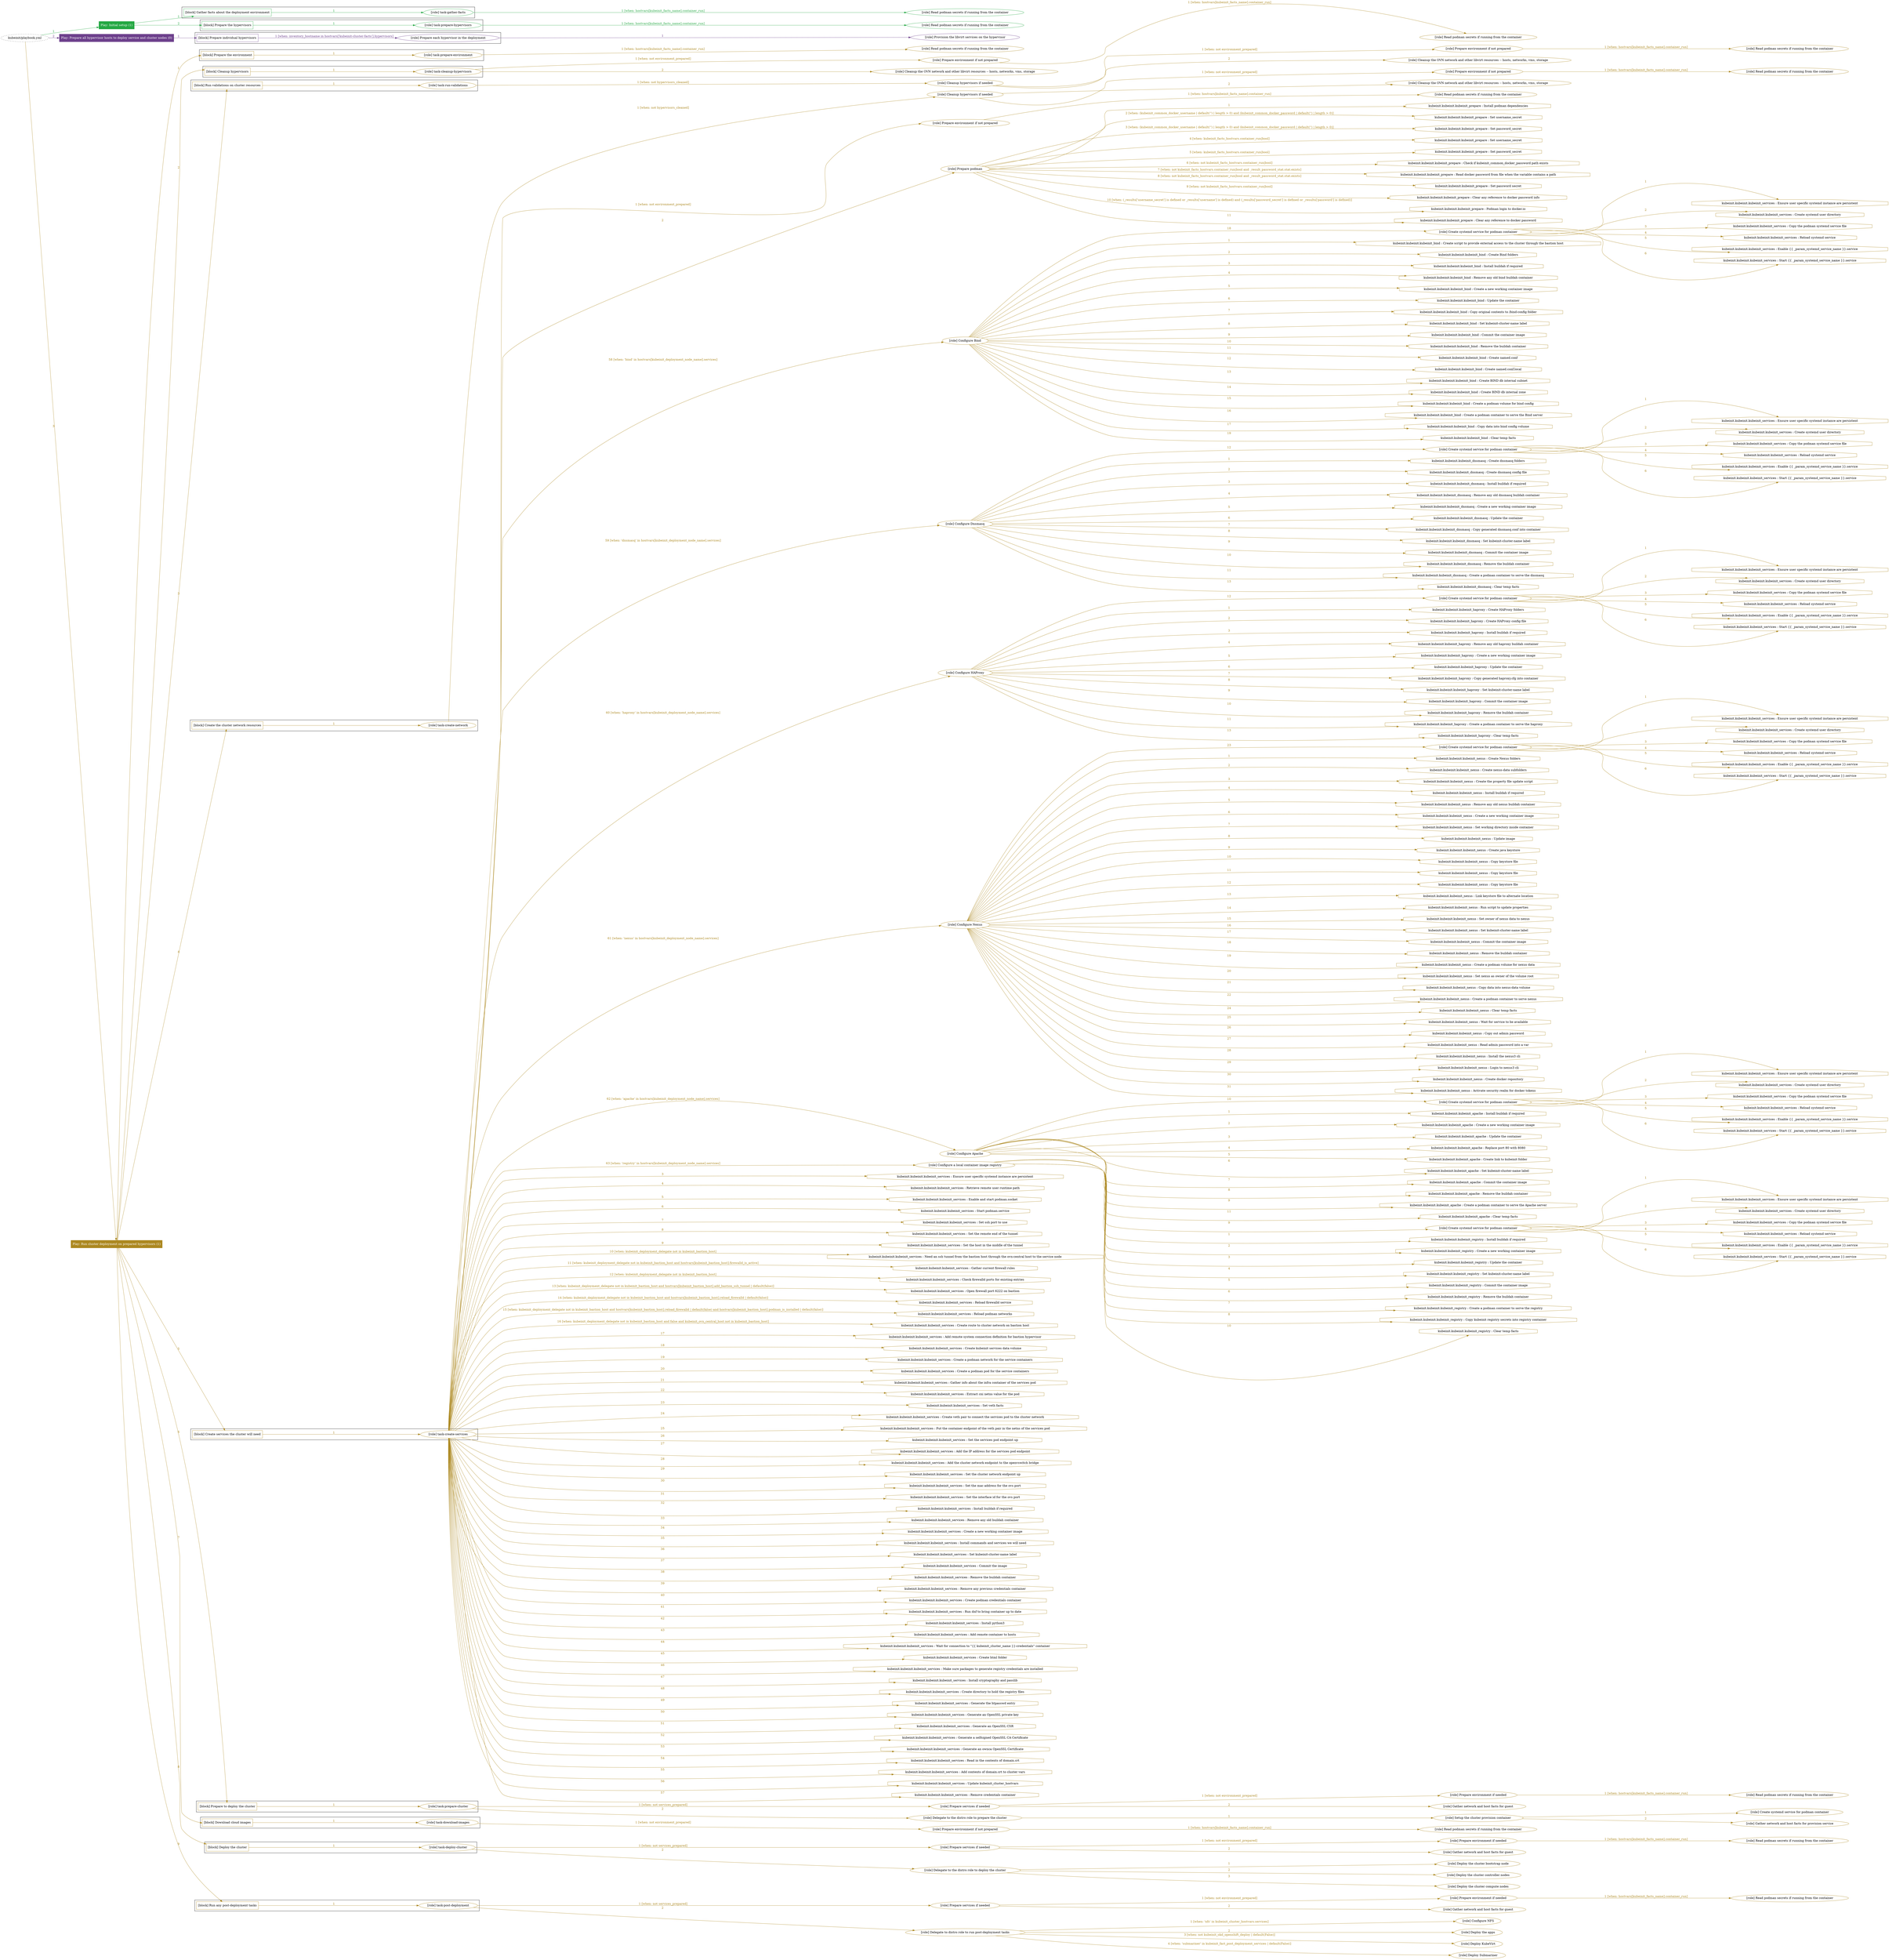 digraph {
	graph [concentrate=true ordering=in rankdir=LR ratio=fill]
	edge [esep=5 sep=10]
	"kubeinit/playbook.yml" [id=root_node style=dotted]
	play_1a4b0ab3 [label="Play: Initial setup (1)" color="#24a843" fontcolor="#ffffff" id=play_1a4b0ab3 shape=box style=filled tooltip=localhost]
	"kubeinit/playbook.yml" -> play_1a4b0ab3 [label="1 " color="#24a843" fontcolor="#24a843" id=edge_0c0eb931 labeltooltip="1 " tooltip="1 "]
	subgraph "Read podman secrets if running from the container" {
		role_9cc01d20 [label="[role] Read podman secrets if running from the container" color="#24a843" id=role_9cc01d20 tooltip="Read podman secrets if running from the container"]
	}
	subgraph "task-gather-facts" {
		role_448444f4 [label="[role] task-gather-facts" color="#24a843" id=role_448444f4 tooltip="task-gather-facts"]
		role_448444f4 -> role_9cc01d20 [label="1 [when: hostvars[kubeinit_facts_name].container_run]" color="#24a843" fontcolor="#24a843" id=edge_7edd4ca1 labeltooltip="1 [when: hostvars[kubeinit_facts_name].container_run]" tooltip="1 [when: hostvars[kubeinit_facts_name].container_run]"]
	}
	subgraph "Read podman secrets if running from the container" {
		role_f9c9d29b [label="[role] Read podman secrets if running from the container" color="#24a843" id=role_f9c9d29b tooltip="Read podman secrets if running from the container"]
	}
	subgraph "task-prepare-hypervisors" {
		role_b2b11dcd [label="[role] task-prepare-hypervisors" color="#24a843" id=role_b2b11dcd tooltip="task-prepare-hypervisors"]
		role_b2b11dcd -> role_f9c9d29b [label="1 [when: hostvars[kubeinit_facts_name].container_run]" color="#24a843" fontcolor="#24a843" id=edge_05f7f386 labeltooltip="1 [when: hostvars[kubeinit_facts_name].container_run]" tooltip="1 [when: hostvars[kubeinit_facts_name].container_run]"]
	}
	subgraph "Play: Initial setup (1)" {
		play_1a4b0ab3 -> block_688b20dc [label=1 color="#24a843" fontcolor="#24a843" id=edge_c63d21ba labeltooltip=1 tooltip=1]
		subgraph cluster_block_688b20dc {
			block_688b20dc [label="[block] Gather facts about the deployment environment" color="#24a843" id=block_688b20dc labeltooltip="Gather facts about the deployment environment" shape=box tooltip="Gather facts about the deployment environment"]
			block_688b20dc -> role_448444f4 [label="1 " color="#24a843" fontcolor="#24a843" id=edge_95dcca08 labeltooltip="1 " tooltip="1 "]
		}
		play_1a4b0ab3 -> block_225a1f66 [label=2 color="#24a843" fontcolor="#24a843" id=edge_1a679735 labeltooltip=2 tooltip=2]
		subgraph cluster_block_225a1f66 {
			block_225a1f66 [label="[block] Prepare the hypervisors" color="#24a843" id=block_225a1f66 labeltooltip="Prepare the hypervisors" shape=box tooltip="Prepare the hypervisors"]
			block_225a1f66 -> role_b2b11dcd [label="1 " color="#24a843" fontcolor="#24a843" id=edge_afc74ae6 labeltooltip="1 " tooltip="1 "]
		}
	}
	play_c5c3ea0d [label="Play: Prepare all hypervisor hosts to deploy service and cluster nodes (0)" color="#6d408c" fontcolor="#ffffff" id=play_c5c3ea0d shape=box style=filled tooltip="Play: Prepare all hypervisor hosts to deploy service and cluster nodes (0)"]
	"kubeinit/playbook.yml" -> play_c5c3ea0d [label="2 " color="#6d408c" fontcolor="#6d408c" id=edge_3b013501 labeltooltip="2 " tooltip="2 "]
	subgraph "Provision the libvirt services on the hypervisor" {
		role_e00acd0e [label="[role] Provision the libvirt services on the hypervisor" color="#6d408c" id=role_e00acd0e tooltip="Provision the libvirt services on the hypervisor"]
	}
	subgraph "Prepare each hypervisor in the deployment" {
		role_1d4d81cf [label="[role] Prepare each hypervisor in the deployment" color="#6d408c" id=role_1d4d81cf tooltip="Prepare each hypervisor in the deployment"]
		role_1d4d81cf -> role_e00acd0e [label="1 " color="#6d408c" fontcolor="#6d408c" id=edge_f9949343 labeltooltip="1 " tooltip="1 "]
	}
	subgraph "Play: Prepare all hypervisor hosts to deploy service and cluster nodes (0)" {
		play_c5c3ea0d -> block_0c066288 [label=1 color="#6d408c" fontcolor="#6d408c" id=edge_a729bc27 labeltooltip=1 tooltip=1]
		subgraph cluster_block_0c066288 {
			block_0c066288 [label="[block] Prepare individual hypervisors" color="#6d408c" id=block_0c066288 labeltooltip="Prepare individual hypervisors" shape=box tooltip="Prepare individual hypervisors"]
			block_0c066288 -> role_1d4d81cf [label="1 [when: inventory_hostname in hostvars['kubeinit-cluster-facts'].hypervisors]" color="#6d408c" fontcolor="#6d408c" id=edge_8fa6c347 labeltooltip="1 [when: inventory_hostname in hostvars['kubeinit-cluster-facts'].hypervisors]" tooltip="1 [when: inventory_hostname in hostvars['kubeinit-cluster-facts'].hypervisors]"]
		}
	}
	play_7e1eeda2 [label="Play: Run cluster deployment on prepared hypervisors (1)" color="#ac8820" fontcolor="#ffffff" id=play_7e1eeda2 shape=box style=filled tooltip=localhost]
	"kubeinit/playbook.yml" -> play_7e1eeda2 [label="3 " color="#ac8820" fontcolor="#ac8820" id=edge_e57b1d14 labeltooltip="3 " tooltip="3 "]
	subgraph "Read podman secrets if running from the container" {
		role_3caf8bd0 [label="[role] Read podman secrets if running from the container" color="#ac8820" id=role_3caf8bd0 tooltip="Read podman secrets if running from the container"]
	}
	subgraph "task-prepare-environment" {
		role_84547807 [label="[role] task-prepare-environment" color="#ac8820" id=role_84547807 tooltip="task-prepare-environment"]
		role_84547807 -> role_3caf8bd0 [label="1 [when: hostvars[kubeinit_facts_name].container_run]" color="#ac8820" fontcolor="#ac8820" id=edge_cd99f049 labeltooltip="1 [when: hostvars[kubeinit_facts_name].container_run]" tooltip="1 [when: hostvars[kubeinit_facts_name].container_run]"]
	}
	subgraph "Read podman secrets if running from the container" {
		role_8cb395bd [label="[role] Read podman secrets if running from the container" color="#ac8820" id=role_8cb395bd tooltip="Read podman secrets if running from the container"]
	}
	subgraph "Prepare environment if not prepared" {
		role_627c6d31 [label="[role] Prepare environment if not prepared" color="#ac8820" id=role_627c6d31 tooltip="Prepare environment if not prepared"]
		role_627c6d31 -> role_8cb395bd [label="1 [when: hostvars[kubeinit_facts_name].container_run]" color="#ac8820" fontcolor="#ac8820" id=edge_2d6a139a labeltooltip="1 [when: hostvars[kubeinit_facts_name].container_run]" tooltip="1 [when: hostvars[kubeinit_facts_name].container_run]"]
	}
	subgraph "Cleanup the OVN network and other libvirt resources -- hosts, networks, vms, storage" {
		role_a3aa1bac [label="[role] Cleanup the OVN network and other libvirt resources -- hosts, networks, vms, storage" color="#ac8820" id=role_a3aa1bac tooltip="Cleanup the OVN network and other libvirt resources -- hosts, networks, vms, storage"]
	}
	subgraph "task-cleanup-hypervisors" {
		role_1e8026ff [label="[role] task-cleanup-hypervisors" color="#ac8820" id=role_1e8026ff tooltip="task-cleanup-hypervisors"]
		role_1e8026ff -> role_627c6d31 [label="1 [when: not environment_prepared]" color="#ac8820" fontcolor="#ac8820" id=edge_14528091 labeltooltip="1 [when: not environment_prepared]" tooltip="1 [when: not environment_prepared]"]
		role_1e8026ff -> role_a3aa1bac [label="2 " color="#ac8820" fontcolor="#ac8820" id=edge_c4195656 labeltooltip="2 " tooltip="2 "]
	}
	subgraph "Read podman secrets if running from the container" {
		role_a7ff584f [label="[role] Read podman secrets if running from the container" color="#ac8820" id=role_a7ff584f tooltip="Read podman secrets if running from the container"]
	}
	subgraph "Prepare environment if not prepared" {
		role_d435e533 [label="[role] Prepare environment if not prepared" color="#ac8820" id=role_d435e533 tooltip="Prepare environment if not prepared"]
		role_d435e533 -> role_a7ff584f [label="1 [when: hostvars[kubeinit_facts_name].container_run]" color="#ac8820" fontcolor="#ac8820" id=edge_73e0e128 labeltooltip="1 [when: hostvars[kubeinit_facts_name].container_run]" tooltip="1 [when: hostvars[kubeinit_facts_name].container_run]"]
	}
	subgraph "Cleanup the OVN network and other libvirt resources -- hosts, networks, vms, storage" {
		role_214aa320 [label="[role] Cleanup the OVN network and other libvirt resources -- hosts, networks, vms, storage" color="#ac8820" id=role_214aa320 tooltip="Cleanup the OVN network and other libvirt resources -- hosts, networks, vms, storage"]
	}
	subgraph "Cleanup hypervisors if needed" {
		role_855348e9 [label="[role] Cleanup hypervisors if needed" color="#ac8820" id=role_855348e9 tooltip="Cleanup hypervisors if needed"]
		role_855348e9 -> role_d435e533 [label="1 [when: not environment_prepared]" color="#ac8820" fontcolor="#ac8820" id=edge_db2aecef labeltooltip="1 [when: not environment_prepared]" tooltip="1 [when: not environment_prepared]"]
		role_855348e9 -> role_214aa320 [label="2 " color="#ac8820" fontcolor="#ac8820" id=edge_b36dba74 labeltooltip="2 " tooltip="2 "]
	}
	subgraph "task-run-validations" {
		role_22c8aba5 [label="[role] task-run-validations" color="#ac8820" id=role_22c8aba5 tooltip="task-run-validations"]
		role_22c8aba5 -> role_855348e9 [label="1 [when: not hypervisors_cleaned]" color="#ac8820" fontcolor="#ac8820" id=edge_ff806b59 labeltooltip="1 [when: not hypervisors_cleaned]" tooltip="1 [when: not hypervisors_cleaned]"]
	}
	subgraph "Read podman secrets if running from the container" {
		role_3cdc90bf [label="[role] Read podman secrets if running from the container" color="#ac8820" id=role_3cdc90bf tooltip="Read podman secrets if running from the container"]
	}
	subgraph "Prepare environment if not prepared" {
		role_d600943c [label="[role] Prepare environment if not prepared" color="#ac8820" id=role_d600943c tooltip="Prepare environment if not prepared"]
		role_d600943c -> role_3cdc90bf [label="1 [when: hostvars[kubeinit_facts_name].container_run]" color="#ac8820" fontcolor="#ac8820" id=edge_5bd33857 labeltooltip="1 [when: hostvars[kubeinit_facts_name].container_run]" tooltip="1 [when: hostvars[kubeinit_facts_name].container_run]"]
	}
	subgraph "Cleanup the OVN network and other libvirt resources -- hosts, networks, vms, storage" {
		role_db97998c [label="[role] Cleanup the OVN network and other libvirt resources -- hosts, networks, vms, storage" color="#ac8820" id=role_db97998c tooltip="Cleanup the OVN network and other libvirt resources -- hosts, networks, vms, storage"]
	}
	subgraph "Cleanup hypervisors if needed" {
		role_0b8aaff9 [label="[role] Cleanup hypervisors if needed" color="#ac8820" id=role_0b8aaff9 tooltip="Cleanup hypervisors if needed"]
		role_0b8aaff9 -> role_d600943c [label="1 [when: not environment_prepared]" color="#ac8820" fontcolor="#ac8820" id=edge_d01cf92a labeltooltip="1 [when: not environment_prepared]" tooltip="1 [when: not environment_prepared]"]
		role_0b8aaff9 -> role_db97998c [label="2 " color="#ac8820" fontcolor="#ac8820" id=edge_706d4f8e labeltooltip="2 " tooltip="2 "]
	}
	subgraph "task-create-network" {
		role_149af157 [label="[role] task-create-network" color="#ac8820" id=role_149af157 tooltip="task-create-network"]
		role_149af157 -> role_0b8aaff9 [label="1 [when: not hypervisors_cleaned]" color="#ac8820" fontcolor="#ac8820" id=edge_f57919d1 labeltooltip="1 [when: not hypervisors_cleaned]" tooltip="1 [when: not hypervisors_cleaned]"]
	}
	subgraph "Read podman secrets if running from the container" {
		role_403c25dd [label="[role] Read podman secrets if running from the container" color="#ac8820" id=role_403c25dd tooltip="Read podman secrets if running from the container"]
	}
	subgraph "Prepare environment if not prepared" {
		role_dc37f9a7 [label="[role] Prepare environment if not prepared" color="#ac8820" id=role_dc37f9a7 tooltip="Prepare environment if not prepared"]
		role_dc37f9a7 -> role_403c25dd [label="1 [when: hostvars[kubeinit_facts_name].container_run]" color="#ac8820" fontcolor="#ac8820" id=edge_f3f0a4bd labeltooltip="1 [when: hostvars[kubeinit_facts_name].container_run]" tooltip="1 [when: hostvars[kubeinit_facts_name].container_run]"]
	}
	subgraph "Prepare podman" {
		role_ae1a7a99 [label="[role] Prepare podman" color="#ac8820" id=role_ae1a7a99 tooltip="Prepare podman"]
		task_1632adcf [label="kubeinit.kubeinit.kubeinit_prepare : Install podman dependencies" color="#ac8820" id=task_1632adcf shape=octagon tooltip="kubeinit.kubeinit.kubeinit_prepare : Install podman dependencies"]
		role_ae1a7a99 -> task_1632adcf [label="1 " color="#ac8820" fontcolor="#ac8820" id=edge_a237606f labeltooltip="1 " tooltip="1 "]
		task_4a46d27a [label="kubeinit.kubeinit.kubeinit_prepare : Set username_secret" color="#ac8820" id=task_4a46d27a shape=octagon tooltip="kubeinit.kubeinit.kubeinit_prepare : Set username_secret"]
		role_ae1a7a99 -> task_4a46d27a [label="2 [when: (kubeinit_common_docker_username | default('') | length > 0) and (kubeinit_common_docker_password | default('') | length > 0)]" color="#ac8820" fontcolor="#ac8820" id=edge_ea768ccc labeltooltip="2 [when: (kubeinit_common_docker_username | default('') | length > 0) and (kubeinit_common_docker_password | default('') | length > 0)]" tooltip="2 [when: (kubeinit_common_docker_username | default('') | length > 0) and (kubeinit_common_docker_password | default('') | length > 0)]"]
		task_fa1ec162 [label="kubeinit.kubeinit.kubeinit_prepare : Set password_secret" color="#ac8820" id=task_fa1ec162 shape=octagon tooltip="kubeinit.kubeinit.kubeinit_prepare : Set password_secret"]
		role_ae1a7a99 -> task_fa1ec162 [label="3 [when: (kubeinit_common_docker_username | default('') | length > 0) and (kubeinit_common_docker_password | default('') | length > 0)]" color="#ac8820" fontcolor="#ac8820" id=edge_0db3200a labeltooltip="3 [when: (kubeinit_common_docker_username | default('') | length > 0) and (kubeinit_common_docker_password | default('') | length > 0)]" tooltip="3 [when: (kubeinit_common_docker_username | default('') | length > 0) and (kubeinit_common_docker_password | default('') | length > 0)]"]
		task_eedc6dc8 [label="kubeinit.kubeinit.kubeinit_prepare : Set username_secret" color="#ac8820" id=task_eedc6dc8 shape=octagon tooltip="kubeinit.kubeinit.kubeinit_prepare : Set username_secret"]
		role_ae1a7a99 -> task_eedc6dc8 [label="4 [when: kubeinit_facts_hostvars.container_run|bool]" color="#ac8820" fontcolor="#ac8820" id=edge_748a1cf3 labeltooltip="4 [when: kubeinit_facts_hostvars.container_run|bool]" tooltip="4 [when: kubeinit_facts_hostvars.container_run|bool]"]
		task_a2dcf54a [label="kubeinit.kubeinit.kubeinit_prepare : Set password_secret" color="#ac8820" id=task_a2dcf54a shape=octagon tooltip="kubeinit.kubeinit.kubeinit_prepare : Set password_secret"]
		role_ae1a7a99 -> task_a2dcf54a [label="5 [when: kubeinit_facts_hostvars.container_run|bool]" color="#ac8820" fontcolor="#ac8820" id=edge_e4a8caa3 labeltooltip="5 [when: kubeinit_facts_hostvars.container_run|bool]" tooltip="5 [when: kubeinit_facts_hostvars.container_run|bool]"]
		task_ef21e532 [label="kubeinit.kubeinit.kubeinit_prepare : Check if kubeinit_common_docker_password path exists" color="#ac8820" id=task_ef21e532 shape=octagon tooltip="kubeinit.kubeinit.kubeinit_prepare : Check if kubeinit_common_docker_password path exists"]
		role_ae1a7a99 -> task_ef21e532 [label="6 [when: not kubeinit_facts_hostvars.container_run|bool]" color="#ac8820" fontcolor="#ac8820" id=edge_31cd2961 labeltooltip="6 [when: not kubeinit_facts_hostvars.container_run|bool]" tooltip="6 [when: not kubeinit_facts_hostvars.container_run|bool]"]
		task_5cda4b3c [label="kubeinit.kubeinit.kubeinit_prepare : Read docker password from file when the variable contains a path" color="#ac8820" id=task_5cda4b3c shape=octagon tooltip="kubeinit.kubeinit.kubeinit_prepare : Read docker password from file when the variable contains a path"]
		role_ae1a7a99 -> task_5cda4b3c [label="7 [when: not kubeinit_facts_hostvars.container_run|bool and _result_password_stat.stat.exists]" color="#ac8820" fontcolor="#ac8820" id=edge_1ce41af8 labeltooltip="7 [when: not kubeinit_facts_hostvars.container_run|bool and _result_password_stat.stat.exists]" tooltip="7 [when: not kubeinit_facts_hostvars.container_run|bool and _result_password_stat.stat.exists]"]
		task_1c3c7688 [label="kubeinit.kubeinit.kubeinit_prepare : Set password secret" color="#ac8820" id=task_1c3c7688 shape=octagon tooltip="kubeinit.kubeinit.kubeinit_prepare : Set password secret"]
		role_ae1a7a99 -> task_1c3c7688 [label="8 [when: not kubeinit_facts_hostvars.container_run|bool and _result_password_stat.stat.exists]" color="#ac8820" fontcolor="#ac8820" id=edge_0c51511e labeltooltip="8 [when: not kubeinit_facts_hostvars.container_run|bool and _result_password_stat.stat.exists]" tooltip="8 [when: not kubeinit_facts_hostvars.container_run|bool and _result_password_stat.stat.exists]"]
		task_4da93484 [label="kubeinit.kubeinit.kubeinit_prepare : Clear any reference to docker password info" color="#ac8820" id=task_4da93484 shape=octagon tooltip="kubeinit.kubeinit.kubeinit_prepare : Clear any reference to docker password info"]
		role_ae1a7a99 -> task_4da93484 [label="9 [when: not kubeinit_facts_hostvars.container_run|bool]" color="#ac8820" fontcolor="#ac8820" id=edge_ac451631 labeltooltip="9 [when: not kubeinit_facts_hostvars.container_run|bool]" tooltip="9 [when: not kubeinit_facts_hostvars.container_run|bool]"]
		task_4a53b31b [label="kubeinit.kubeinit.kubeinit_prepare : Podman login to docker.io" color="#ac8820" id=task_4a53b31b shape=octagon tooltip="kubeinit.kubeinit.kubeinit_prepare : Podman login to docker.io"]
		role_ae1a7a99 -> task_4a53b31b [label="10 [when: (_results['username_secret'] is defined or _results['username'] is defined) and (_results['password_secret'] is defined or _results['password'] is defined)]" color="#ac8820" fontcolor="#ac8820" id=edge_ad7b27f2 labeltooltip="10 [when: (_results['username_secret'] is defined or _results['username'] is defined) and (_results['password_secret'] is defined or _results['password'] is defined)]" tooltip="10 [when: (_results['username_secret'] is defined or _results['username'] is defined) and (_results['password_secret'] is defined or _results['password'] is defined)]"]
		task_ee45d457 [label="kubeinit.kubeinit.kubeinit_prepare : Clear any reference to docker password" color="#ac8820" id=task_ee45d457 shape=octagon tooltip="kubeinit.kubeinit.kubeinit_prepare : Clear any reference to docker password"]
		role_ae1a7a99 -> task_ee45d457 [label="11 " color="#ac8820" fontcolor="#ac8820" id=edge_cbba7fb4 labeltooltip="11 " tooltip="11 "]
	}
	subgraph "Create systemd service for podman container" {
		role_73a3d813 [label="[role] Create systemd service for podman container" color="#ac8820" id=role_73a3d813 tooltip="Create systemd service for podman container"]
		task_ef34b947 [label="kubeinit.kubeinit.kubeinit_services : Ensure user specific systemd instance are persistent" color="#ac8820" id=task_ef34b947 shape=octagon tooltip="kubeinit.kubeinit.kubeinit_services : Ensure user specific systemd instance are persistent"]
		role_73a3d813 -> task_ef34b947 [label="1 " color="#ac8820" fontcolor="#ac8820" id=edge_02389044 labeltooltip="1 " tooltip="1 "]
		task_669727ff [label="kubeinit.kubeinit.kubeinit_services : Create systemd user directory" color="#ac8820" id=task_669727ff shape=octagon tooltip="kubeinit.kubeinit.kubeinit_services : Create systemd user directory"]
		role_73a3d813 -> task_669727ff [label="2 " color="#ac8820" fontcolor="#ac8820" id=edge_ee0d913b labeltooltip="2 " tooltip="2 "]
		task_92a4d1f9 [label="kubeinit.kubeinit.kubeinit_services : Copy the podman systemd service file" color="#ac8820" id=task_92a4d1f9 shape=octagon tooltip="kubeinit.kubeinit.kubeinit_services : Copy the podman systemd service file"]
		role_73a3d813 -> task_92a4d1f9 [label="3 " color="#ac8820" fontcolor="#ac8820" id=edge_b9f775c2 labeltooltip="3 " tooltip="3 "]
		task_5d82c435 [label="kubeinit.kubeinit.kubeinit_services : Reload systemd service" color="#ac8820" id=task_5d82c435 shape=octagon tooltip="kubeinit.kubeinit.kubeinit_services : Reload systemd service"]
		role_73a3d813 -> task_5d82c435 [label="4 " color="#ac8820" fontcolor="#ac8820" id=edge_14207923 labeltooltip="4 " tooltip="4 "]
		task_ecb87ff2 [label="kubeinit.kubeinit.kubeinit_services : Enable {{ _param_systemd_service_name }}.service" color="#ac8820" id=task_ecb87ff2 shape=octagon tooltip="kubeinit.kubeinit.kubeinit_services : Enable {{ _param_systemd_service_name }}.service"]
		role_73a3d813 -> task_ecb87ff2 [label="5 " color="#ac8820" fontcolor="#ac8820" id=edge_46bd4ef5 labeltooltip="5 " tooltip="5 "]
		task_c142d088 [label="kubeinit.kubeinit.kubeinit_services : Start {{ _param_systemd_service_name }}.service" color="#ac8820" id=task_c142d088 shape=octagon tooltip="kubeinit.kubeinit.kubeinit_services : Start {{ _param_systemd_service_name }}.service"]
		role_73a3d813 -> task_c142d088 [label="6 " color="#ac8820" fontcolor="#ac8820" id=edge_355ff806 labeltooltip="6 " tooltip="6 "]
	}
	subgraph "Configure Bind" {
		role_5e0b08ff [label="[role] Configure Bind" color="#ac8820" id=role_5e0b08ff tooltip="Configure Bind"]
		task_77b19dd3 [label="kubeinit.kubeinit.kubeinit_bind : Create script to provide external access to the cluster through the bastion host" color="#ac8820" id=task_77b19dd3 shape=octagon tooltip="kubeinit.kubeinit.kubeinit_bind : Create script to provide external access to the cluster through the bastion host"]
		role_5e0b08ff -> task_77b19dd3 [label="1 " color="#ac8820" fontcolor="#ac8820" id=edge_bb12c16e labeltooltip="1 " tooltip="1 "]
		task_dbe7cc29 [label="kubeinit.kubeinit.kubeinit_bind : Create Bind folders" color="#ac8820" id=task_dbe7cc29 shape=octagon tooltip="kubeinit.kubeinit.kubeinit_bind : Create Bind folders"]
		role_5e0b08ff -> task_dbe7cc29 [label="2 " color="#ac8820" fontcolor="#ac8820" id=edge_84e2a624 labeltooltip="2 " tooltip="2 "]
		task_f3476099 [label="kubeinit.kubeinit.kubeinit_bind : Install buildah if required" color="#ac8820" id=task_f3476099 shape=octagon tooltip="kubeinit.kubeinit.kubeinit_bind : Install buildah if required"]
		role_5e0b08ff -> task_f3476099 [label="3 " color="#ac8820" fontcolor="#ac8820" id=edge_b206ac2b labeltooltip="3 " tooltip="3 "]
		task_541e1adf [label="kubeinit.kubeinit.kubeinit_bind : Remove any old bind buildah container" color="#ac8820" id=task_541e1adf shape=octagon tooltip="kubeinit.kubeinit.kubeinit_bind : Remove any old bind buildah container"]
		role_5e0b08ff -> task_541e1adf [label="4 " color="#ac8820" fontcolor="#ac8820" id=edge_1aa84166 labeltooltip="4 " tooltip="4 "]
		task_a0ae4960 [label="kubeinit.kubeinit.kubeinit_bind : Create a new working container image" color="#ac8820" id=task_a0ae4960 shape=octagon tooltip="kubeinit.kubeinit.kubeinit_bind : Create a new working container image"]
		role_5e0b08ff -> task_a0ae4960 [label="5 " color="#ac8820" fontcolor="#ac8820" id=edge_1041a746 labeltooltip="5 " tooltip="5 "]
		task_86e830a1 [label="kubeinit.kubeinit.kubeinit_bind : Update the container" color="#ac8820" id=task_86e830a1 shape=octagon tooltip="kubeinit.kubeinit.kubeinit_bind : Update the container"]
		role_5e0b08ff -> task_86e830a1 [label="6 " color="#ac8820" fontcolor="#ac8820" id=edge_3c52fe86 labeltooltip="6 " tooltip="6 "]
		task_7fb28119 [label="kubeinit.kubeinit.kubeinit_bind : Copy original contents to /bind-config folder" color="#ac8820" id=task_7fb28119 shape=octagon tooltip="kubeinit.kubeinit.kubeinit_bind : Copy original contents to /bind-config folder"]
		role_5e0b08ff -> task_7fb28119 [label="7 " color="#ac8820" fontcolor="#ac8820" id=edge_48ae5302 labeltooltip="7 " tooltip="7 "]
		task_ee8a035e [label="kubeinit.kubeinit.kubeinit_bind : Set kubeinit-cluster-name label" color="#ac8820" id=task_ee8a035e shape=octagon tooltip="kubeinit.kubeinit.kubeinit_bind : Set kubeinit-cluster-name label"]
		role_5e0b08ff -> task_ee8a035e [label="8 " color="#ac8820" fontcolor="#ac8820" id=edge_67aac467 labeltooltip="8 " tooltip="8 "]
		task_b2a3ced5 [label="kubeinit.kubeinit.kubeinit_bind : Commit the container image" color="#ac8820" id=task_b2a3ced5 shape=octagon tooltip="kubeinit.kubeinit.kubeinit_bind : Commit the container image"]
		role_5e0b08ff -> task_b2a3ced5 [label="9 " color="#ac8820" fontcolor="#ac8820" id=edge_4f6c21ad labeltooltip="9 " tooltip="9 "]
		task_7eaf69b6 [label="kubeinit.kubeinit.kubeinit_bind : Remove the buildah container" color="#ac8820" id=task_7eaf69b6 shape=octagon tooltip="kubeinit.kubeinit.kubeinit_bind : Remove the buildah container"]
		role_5e0b08ff -> task_7eaf69b6 [label="10 " color="#ac8820" fontcolor="#ac8820" id=edge_05962e6b labeltooltip="10 " tooltip="10 "]
		task_b641f55c [label="kubeinit.kubeinit.kubeinit_bind : Create named.conf" color="#ac8820" id=task_b641f55c shape=octagon tooltip="kubeinit.kubeinit.kubeinit_bind : Create named.conf"]
		role_5e0b08ff -> task_b641f55c [label="11 " color="#ac8820" fontcolor="#ac8820" id=edge_96ba64c1 labeltooltip="11 " tooltip="11 "]
		task_5c218aac [label="kubeinit.kubeinit.kubeinit_bind : Create named.conf.local" color="#ac8820" id=task_5c218aac shape=octagon tooltip="kubeinit.kubeinit.kubeinit_bind : Create named.conf.local"]
		role_5e0b08ff -> task_5c218aac [label="12 " color="#ac8820" fontcolor="#ac8820" id=edge_de1d516f labeltooltip="12 " tooltip="12 "]
		task_20847f92 [label="kubeinit.kubeinit.kubeinit_bind : Create BIND db internal subnet" color="#ac8820" id=task_20847f92 shape=octagon tooltip="kubeinit.kubeinit.kubeinit_bind : Create BIND db internal subnet"]
		role_5e0b08ff -> task_20847f92 [label="13 " color="#ac8820" fontcolor="#ac8820" id=edge_7939da20 labeltooltip="13 " tooltip="13 "]
		task_9f7eb081 [label="kubeinit.kubeinit.kubeinit_bind : Create BIND db internal zone" color="#ac8820" id=task_9f7eb081 shape=octagon tooltip="kubeinit.kubeinit.kubeinit_bind : Create BIND db internal zone"]
		role_5e0b08ff -> task_9f7eb081 [label="14 " color="#ac8820" fontcolor="#ac8820" id=edge_9cfe1242 labeltooltip="14 " tooltip="14 "]
		task_0affee8b [label="kubeinit.kubeinit.kubeinit_bind : Create a podman volume for bind config" color="#ac8820" id=task_0affee8b shape=octagon tooltip="kubeinit.kubeinit.kubeinit_bind : Create a podman volume for bind config"]
		role_5e0b08ff -> task_0affee8b [label="15 " color="#ac8820" fontcolor="#ac8820" id=edge_83be4b1b labeltooltip="15 " tooltip="15 "]
		task_f496b681 [label="kubeinit.kubeinit.kubeinit_bind : Create a podman container to serve the Bind server" color="#ac8820" id=task_f496b681 shape=octagon tooltip="kubeinit.kubeinit.kubeinit_bind : Create a podman container to serve the Bind server"]
		role_5e0b08ff -> task_f496b681 [label="16 " color="#ac8820" fontcolor="#ac8820" id=edge_5e7e6506 labeltooltip="16 " tooltip="16 "]
		task_2372ac27 [label="kubeinit.kubeinit.kubeinit_bind : Copy data into bind config volume" color="#ac8820" id=task_2372ac27 shape=octagon tooltip="kubeinit.kubeinit.kubeinit_bind : Copy data into bind config volume"]
		role_5e0b08ff -> task_2372ac27 [label="17 " color="#ac8820" fontcolor="#ac8820" id=edge_d37ff417 labeltooltip="17 " tooltip="17 "]
		role_5e0b08ff -> role_73a3d813 [label="18 " color="#ac8820" fontcolor="#ac8820" id=edge_ef8ec7dc labeltooltip="18 " tooltip="18 "]
		task_e5617bee [label="kubeinit.kubeinit.kubeinit_bind : Clear temp facts" color="#ac8820" id=task_e5617bee shape=octagon tooltip="kubeinit.kubeinit.kubeinit_bind : Clear temp facts"]
		role_5e0b08ff -> task_e5617bee [label="19 " color="#ac8820" fontcolor="#ac8820" id=edge_058a1e90 labeltooltip="19 " tooltip="19 "]
	}
	subgraph "Create systemd service for podman container" {
		role_4c1724e4 [label="[role] Create systemd service for podman container" color="#ac8820" id=role_4c1724e4 tooltip="Create systemd service for podman container"]
		task_45a45019 [label="kubeinit.kubeinit.kubeinit_services : Ensure user specific systemd instance are persistent" color="#ac8820" id=task_45a45019 shape=octagon tooltip="kubeinit.kubeinit.kubeinit_services : Ensure user specific systemd instance are persistent"]
		role_4c1724e4 -> task_45a45019 [label="1 " color="#ac8820" fontcolor="#ac8820" id=edge_b750f0f9 labeltooltip="1 " tooltip="1 "]
		task_7c72ae4f [label="kubeinit.kubeinit.kubeinit_services : Create systemd user directory" color="#ac8820" id=task_7c72ae4f shape=octagon tooltip="kubeinit.kubeinit.kubeinit_services : Create systemd user directory"]
		role_4c1724e4 -> task_7c72ae4f [label="2 " color="#ac8820" fontcolor="#ac8820" id=edge_78561e42 labeltooltip="2 " tooltip="2 "]
		task_1e1c8bd0 [label="kubeinit.kubeinit.kubeinit_services : Copy the podman systemd service file" color="#ac8820" id=task_1e1c8bd0 shape=octagon tooltip="kubeinit.kubeinit.kubeinit_services : Copy the podman systemd service file"]
		role_4c1724e4 -> task_1e1c8bd0 [label="3 " color="#ac8820" fontcolor="#ac8820" id=edge_7ae86f82 labeltooltip="3 " tooltip="3 "]
		task_46c37acc [label="kubeinit.kubeinit.kubeinit_services : Reload systemd service" color="#ac8820" id=task_46c37acc shape=octagon tooltip="kubeinit.kubeinit.kubeinit_services : Reload systemd service"]
		role_4c1724e4 -> task_46c37acc [label="4 " color="#ac8820" fontcolor="#ac8820" id=edge_52def376 labeltooltip="4 " tooltip="4 "]
		task_383b698d [label="kubeinit.kubeinit.kubeinit_services : Enable {{ _param_systemd_service_name }}.service" color="#ac8820" id=task_383b698d shape=octagon tooltip="kubeinit.kubeinit.kubeinit_services : Enable {{ _param_systemd_service_name }}.service"]
		role_4c1724e4 -> task_383b698d [label="5 " color="#ac8820" fontcolor="#ac8820" id=edge_6f63664a labeltooltip="5 " tooltip="5 "]
		task_e6678508 [label="kubeinit.kubeinit.kubeinit_services : Start {{ _param_systemd_service_name }}.service" color="#ac8820" id=task_e6678508 shape=octagon tooltip="kubeinit.kubeinit.kubeinit_services : Start {{ _param_systemd_service_name }}.service"]
		role_4c1724e4 -> task_e6678508 [label="6 " color="#ac8820" fontcolor="#ac8820" id=edge_cf8533ce labeltooltip="6 " tooltip="6 "]
	}
	subgraph "Configure Dnsmasq" {
		role_8ec19039 [label="[role] Configure Dnsmasq" color="#ac8820" id=role_8ec19039 tooltip="Configure Dnsmasq"]
		task_2e2d28a0 [label="kubeinit.kubeinit.kubeinit_dnsmasq : Create dnsmasq folders" color="#ac8820" id=task_2e2d28a0 shape=octagon tooltip="kubeinit.kubeinit.kubeinit_dnsmasq : Create dnsmasq folders"]
		role_8ec19039 -> task_2e2d28a0 [label="1 " color="#ac8820" fontcolor="#ac8820" id=edge_56a15bd7 labeltooltip="1 " tooltip="1 "]
		task_25692e87 [label="kubeinit.kubeinit.kubeinit_dnsmasq : Create dnsmasq config file" color="#ac8820" id=task_25692e87 shape=octagon tooltip="kubeinit.kubeinit.kubeinit_dnsmasq : Create dnsmasq config file"]
		role_8ec19039 -> task_25692e87 [label="2 " color="#ac8820" fontcolor="#ac8820" id=edge_44913472 labeltooltip="2 " tooltip="2 "]
		task_0840f672 [label="kubeinit.kubeinit.kubeinit_dnsmasq : Install buildah if required" color="#ac8820" id=task_0840f672 shape=octagon tooltip="kubeinit.kubeinit.kubeinit_dnsmasq : Install buildah if required"]
		role_8ec19039 -> task_0840f672 [label="3 " color="#ac8820" fontcolor="#ac8820" id=edge_ded4ad99 labeltooltip="3 " tooltip="3 "]
		task_d1994d05 [label="kubeinit.kubeinit.kubeinit_dnsmasq : Remove any old dnsmasq buildah container" color="#ac8820" id=task_d1994d05 shape=octagon tooltip="kubeinit.kubeinit.kubeinit_dnsmasq : Remove any old dnsmasq buildah container"]
		role_8ec19039 -> task_d1994d05 [label="4 " color="#ac8820" fontcolor="#ac8820" id=edge_1c59d449 labeltooltip="4 " tooltip="4 "]
		task_76564bb9 [label="kubeinit.kubeinit.kubeinit_dnsmasq : Create a new working container image" color="#ac8820" id=task_76564bb9 shape=octagon tooltip="kubeinit.kubeinit.kubeinit_dnsmasq : Create a new working container image"]
		role_8ec19039 -> task_76564bb9 [label="5 " color="#ac8820" fontcolor="#ac8820" id=edge_86c1287f labeltooltip="5 " tooltip="5 "]
		task_ea564d4a [label="kubeinit.kubeinit.kubeinit_dnsmasq : Update the container" color="#ac8820" id=task_ea564d4a shape=octagon tooltip="kubeinit.kubeinit.kubeinit_dnsmasq : Update the container"]
		role_8ec19039 -> task_ea564d4a [label="6 " color="#ac8820" fontcolor="#ac8820" id=edge_306a7049 labeltooltip="6 " tooltip="6 "]
		task_f34292af [label="kubeinit.kubeinit.kubeinit_dnsmasq : Copy generated dnsmasq.conf into container" color="#ac8820" id=task_f34292af shape=octagon tooltip="kubeinit.kubeinit.kubeinit_dnsmasq : Copy generated dnsmasq.conf into container"]
		role_8ec19039 -> task_f34292af [label="7 " color="#ac8820" fontcolor="#ac8820" id=edge_ea10b958 labeltooltip="7 " tooltip="7 "]
		task_e5a68d6c [label="kubeinit.kubeinit.kubeinit_dnsmasq : Set kubeinit-cluster-name label" color="#ac8820" id=task_e5a68d6c shape=octagon tooltip="kubeinit.kubeinit.kubeinit_dnsmasq : Set kubeinit-cluster-name label"]
		role_8ec19039 -> task_e5a68d6c [label="8 " color="#ac8820" fontcolor="#ac8820" id=edge_ad25292a labeltooltip="8 " tooltip="8 "]
		task_8dbd95ec [label="kubeinit.kubeinit.kubeinit_dnsmasq : Commit the container image" color="#ac8820" id=task_8dbd95ec shape=octagon tooltip="kubeinit.kubeinit.kubeinit_dnsmasq : Commit the container image"]
		role_8ec19039 -> task_8dbd95ec [label="9 " color="#ac8820" fontcolor="#ac8820" id=edge_bd02dc54 labeltooltip="9 " tooltip="9 "]
		task_df6e18d5 [label="kubeinit.kubeinit.kubeinit_dnsmasq : Remove the buildah container" color="#ac8820" id=task_df6e18d5 shape=octagon tooltip="kubeinit.kubeinit.kubeinit_dnsmasq : Remove the buildah container"]
		role_8ec19039 -> task_df6e18d5 [label="10 " color="#ac8820" fontcolor="#ac8820" id=edge_9ec6ab5b labeltooltip="10 " tooltip="10 "]
		task_b0b959c0 [label="kubeinit.kubeinit.kubeinit_dnsmasq : Create a podman container to serve the dnsmasq" color="#ac8820" id=task_b0b959c0 shape=octagon tooltip="kubeinit.kubeinit.kubeinit_dnsmasq : Create a podman container to serve the dnsmasq"]
		role_8ec19039 -> task_b0b959c0 [label="11 " color="#ac8820" fontcolor="#ac8820" id=edge_196a71bc labeltooltip="11 " tooltip="11 "]
		role_8ec19039 -> role_4c1724e4 [label="12 " color="#ac8820" fontcolor="#ac8820" id=edge_d14cc660 labeltooltip="12 " tooltip="12 "]
		task_53518603 [label="kubeinit.kubeinit.kubeinit_dnsmasq : Clear temp facts" color="#ac8820" id=task_53518603 shape=octagon tooltip="kubeinit.kubeinit.kubeinit_dnsmasq : Clear temp facts"]
		role_8ec19039 -> task_53518603 [label="13 " color="#ac8820" fontcolor="#ac8820" id=edge_9eacede3 labeltooltip="13 " tooltip="13 "]
	}
	subgraph "Create systemd service for podman container" {
		role_095ff5e5 [label="[role] Create systemd service for podman container" color="#ac8820" id=role_095ff5e5 tooltip="Create systemd service for podman container"]
		task_78f3eae9 [label="kubeinit.kubeinit.kubeinit_services : Ensure user specific systemd instance are persistent" color="#ac8820" id=task_78f3eae9 shape=octagon tooltip="kubeinit.kubeinit.kubeinit_services : Ensure user specific systemd instance are persistent"]
		role_095ff5e5 -> task_78f3eae9 [label="1 " color="#ac8820" fontcolor="#ac8820" id=edge_013cdab5 labeltooltip="1 " tooltip="1 "]
		task_c8802ec1 [label="kubeinit.kubeinit.kubeinit_services : Create systemd user directory" color="#ac8820" id=task_c8802ec1 shape=octagon tooltip="kubeinit.kubeinit.kubeinit_services : Create systemd user directory"]
		role_095ff5e5 -> task_c8802ec1 [label="2 " color="#ac8820" fontcolor="#ac8820" id=edge_956d4b21 labeltooltip="2 " tooltip="2 "]
		task_6427011f [label="kubeinit.kubeinit.kubeinit_services : Copy the podman systemd service file" color="#ac8820" id=task_6427011f shape=octagon tooltip="kubeinit.kubeinit.kubeinit_services : Copy the podman systemd service file"]
		role_095ff5e5 -> task_6427011f [label="3 " color="#ac8820" fontcolor="#ac8820" id=edge_85b0f89f labeltooltip="3 " tooltip="3 "]
		task_f4f3aad2 [label="kubeinit.kubeinit.kubeinit_services : Reload systemd service" color="#ac8820" id=task_f4f3aad2 shape=octagon tooltip="kubeinit.kubeinit.kubeinit_services : Reload systemd service"]
		role_095ff5e5 -> task_f4f3aad2 [label="4 " color="#ac8820" fontcolor="#ac8820" id=edge_fd9cfe69 labeltooltip="4 " tooltip="4 "]
		task_9558c2d0 [label="kubeinit.kubeinit.kubeinit_services : Enable {{ _param_systemd_service_name }}.service" color="#ac8820" id=task_9558c2d0 shape=octagon tooltip="kubeinit.kubeinit.kubeinit_services : Enable {{ _param_systemd_service_name }}.service"]
		role_095ff5e5 -> task_9558c2d0 [label="5 " color="#ac8820" fontcolor="#ac8820" id=edge_c36aba96 labeltooltip="5 " tooltip="5 "]
		task_4aec4c97 [label="kubeinit.kubeinit.kubeinit_services : Start {{ _param_systemd_service_name }}.service" color="#ac8820" id=task_4aec4c97 shape=octagon tooltip="kubeinit.kubeinit.kubeinit_services : Start {{ _param_systemd_service_name }}.service"]
		role_095ff5e5 -> task_4aec4c97 [label="6 " color="#ac8820" fontcolor="#ac8820" id=edge_57e4201f labeltooltip="6 " tooltip="6 "]
	}
	subgraph "Configure HAProxy" {
		role_3432523e [label="[role] Configure HAProxy" color="#ac8820" id=role_3432523e tooltip="Configure HAProxy"]
		task_31d3cd98 [label="kubeinit.kubeinit.kubeinit_haproxy : Create HAProxy folders" color="#ac8820" id=task_31d3cd98 shape=octagon tooltip="kubeinit.kubeinit.kubeinit_haproxy : Create HAProxy folders"]
		role_3432523e -> task_31d3cd98 [label="1 " color="#ac8820" fontcolor="#ac8820" id=edge_2e76f1b8 labeltooltip="1 " tooltip="1 "]
		task_4dc7399f [label="kubeinit.kubeinit.kubeinit_haproxy : Create HAProxy config file" color="#ac8820" id=task_4dc7399f shape=octagon tooltip="kubeinit.kubeinit.kubeinit_haproxy : Create HAProxy config file"]
		role_3432523e -> task_4dc7399f [label="2 " color="#ac8820" fontcolor="#ac8820" id=edge_3c4c0da4 labeltooltip="2 " tooltip="2 "]
		task_ff856f7c [label="kubeinit.kubeinit.kubeinit_haproxy : Install buildah if required" color="#ac8820" id=task_ff856f7c shape=octagon tooltip="kubeinit.kubeinit.kubeinit_haproxy : Install buildah if required"]
		role_3432523e -> task_ff856f7c [label="3 " color="#ac8820" fontcolor="#ac8820" id=edge_d540e3ea labeltooltip="3 " tooltip="3 "]
		task_f3f06626 [label="kubeinit.kubeinit.kubeinit_haproxy : Remove any old haproxy buildah container" color="#ac8820" id=task_f3f06626 shape=octagon tooltip="kubeinit.kubeinit.kubeinit_haproxy : Remove any old haproxy buildah container"]
		role_3432523e -> task_f3f06626 [label="4 " color="#ac8820" fontcolor="#ac8820" id=edge_90cb6d98 labeltooltip="4 " tooltip="4 "]
		task_0ed29bea [label="kubeinit.kubeinit.kubeinit_haproxy : Create a new working container image" color="#ac8820" id=task_0ed29bea shape=octagon tooltip="kubeinit.kubeinit.kubeinit_haproxy : Create a new working container image"]
		role_3432523e -> task_0ed29bea [label="5 " color="#ac8820" fontcolor="#ac8820" id=edge_62c34b79 labeltooltip="5 " tooltip="5 "]
		task_45826100 [label="kubeinit.kubeinit.kubeinit_haproxy : Update the container" color="#ac8820" id=task_45826100 shape=octagon tooltip="kubeinit.kubeinit.kubeinit_haproxy : Update the container"]
		role_3432523e -> task_45826100 [label="6 " color="#ac8820" fontcolor="#ac8820" id=edge_0e96d8f0 labeltooltip="6 " tooltip="6 "]
		task_a84825d0 [label="kubeinit.kubeinit.kubeinit_haproxy : Copy generated haproxy.cfg into container" color="#ac8820" id=task_a84825d0 shape=octagon tooltip="kubeinit.kubeinit.kubeinit_haproxy : Copy generated haproxy.cfg into container"]
		role_3432523e -> task_a84825d0 [label="7 " color="#ac8820" fontcolor="#ac8820" id=edge_74119071 labeltooltip="7 " tooltip="7 "]
		task_f794b4d9 [label="kubeinit.kubeinit.kubeinit_haproxy : Set kubeinit-cluster-name label" color="#ac8820" id=task_f794b4d9 shape=octagon tooltip="kubeinit.kubeinit.kubeinit_haproxy : Set kubeinit-cluster-name label"]
		role_3432523e -> task_f794b4d9 [label="8 " color="#ac8820" fontcolor="#ac8820" id=edge_b13517cf labeltooltip="8 " tooltip="8 "]
		task_28faa82e [label="kubeinit.kubeinit.kubeinit_haproxy : Commit the container image" color="#ac8820" id=task_28faa82e shape=octagon tooltip="kubeinit.kubeinit.kubeinit_haproxy : Commit the container image"]
		role_3432523e -> task_28faa82e [label="9 " color="#ac8820" fontcolor="#ac8820" id=edge_7477c4dd labeltooltip="9 " tooltip="9 "]
		task_854016fb [label="kubeinit.kubeinit.kubeinit_haproxy : Remove the buildah container" color="#ac8820" id=task_854016fb shape=octagon tooltip="kubeinit.kubeinit.kubeinit_haproxy : Remove the buildah container"]
		role_3432523e -> task_854016fb [label="10 " color="#ac8820" fontcolor="#ac8820" id=edge_d53419f3 labeltooltip="10 " tooltip="10 "]
		task_d95e6c5e [label="kubeinit.kubeinit.kubeinit_haproxy : Create a podman container to serve the haproxy" color="#ac8820" id=task_d95e6c5e shape=octagon tooltip="kubeinit.kubeinit.kubeinit_haproxy : Create a podman container to serve the haproxy"]
		role_3432523e -> task_d95e6c5e [label="11 " color="#ac8820" fontcolor="#ac8820" id=edge_558c69bf labeltooltip="11 " tooltip="11 "]
		role_3432523e -> role_095ff5e5 [label="12 " color="#ac8820" fontcolor="#ac8820" id=edge_c08a90f5 labeltooltip="12 " tooltip="12 "]
		task_3787c366 [label="kubeinit.kubeinit.kubeinit_haproxy : Clear temp facts" color="#ac8820" id=task_3787c366 shape=octagon tooltip="kubeinit.kubeinit.kubeinit_haproxy : Clear temp facts"]
		role_3432523e -> task_3787c366 [label="13 " color="#ac8820" fontcolor="#ac8820" id=edge_c0af97d0 labeltooltip="13 " tooltip="13 "]
	}
	subgraph "Create systemd service for podman container" {
		role_c419d795 [label="[role] Create systemd service for podman container" color="#ac8820" id=role_c419d795 tooltip="Create systemd service for podman container"]
		task_968dcb14 [label="kubeinit.kubeinit.kubeinit_services : Ensure user specific systemd instance are persistent" color="#ac8820" id=task_968dcb14 shape=octagon tooltip="kubeinit.kubeinit.kubeinit_services : Ensure user specific systemd instance are persistent"]
		role_c419d795 -> task_968dcb14 [label="1 " color="#ac8820" fontcolor="#ac8820" id=edge_0ffc5986 labeltooltip="1 " tooltip="1 "]
		task_b52a1e35 [label="kubeinit.kubeinit.kubeinit_services : Create systemd user directory" color="#ac8820" id=task_b52a1e35 shape=octagon tooltip="kubeinit.kubeinit.kubeinit_services : Create systemd user directory"]
		role_c419d795 -> task_b52a1e35 [label="2 " color="#ac8820" fontcolor="#ac8820" id=edge_ec4ea710 labeltooltip="2 " tooltip="2 "]
		task_7b9f5c5d [label="kubeinit.kubeinit.kubeinit_services : Copy the podman systemd service file" color="#ac8820" id=task_7b9f5c5d shape=octagon tooltip="kubeinit.kubeinit.kubeinit_services : Copy the podman systemd service file"]
		role_c419d795 -> task_7b9f5c5d [label="3 " color="#ac8820" fontcolor="#ac8820" id=edge_60479782 labeltooltip="3 " tooltip="3 "]
		task_8772994a [label="kubeinit.kubeinit.kubeinit_services : Reload systemd service" color="#ac8820" id=task_8772994a shape=octagon tooltip="kubeinit.kubeinit.kubeinit_services : Reload systemd service"]
		role_c419d795 -> task_8772994a [label="4 " color="#ac8820" fontcolor="#ac8820" id=edge_f3d62f7d labeltooltip="4 " tooltip="4 "]
		task_2fab38be [label="kubeinit.kubeinit.kubeinit_services : Enable {{ _param_systemd_service_name }}.service" color="#ac8820" id=task_2fab38be shape=octagon tooltip="kubeinit.kubeinit.kubeinit_services : Enable {{ _param_systemd_service_name }}.service"]
		role_c419d795 -> task_2fab38be [label="5 " color="#ac8820" fontcolor="#ac8820" id=edge_03d5d909 labeltooltip="5 " tooltip="5 "]
		task_86ca93c5 [label="kubeinit.kubeinit.kubeinit_services : Start {{ _param_systemd_service_name }}.service" color="#ac8820" id=task_86ca93c5 shape=octagon tooltip="kubeinit.kubeinit.kubeinit_services : Start {{ _param_systemd_service_name }}.service"]
		role_c419d795 -> task_86ca93c5 [label="6 " color="#ac8820" fontcolor="#ac8820" id=edge_1ae0ff0d labeltooltip="6 " tooltip="6 "]
	}
	subgraph "Configure Nexus" {
		role_b3c28097 [label="[role] Configure Nexus" color="#ac8820" id=role_b3c28097 tooltip="Configure Nexus"]
		task_946816bb [label="kubeinit.kubeinit.kubeinit_nexus : Create Nexus folders" color="#ac8820" id=task_946816bb shape=octagon tooltip="kubeinit.kubeinit.kubeinit_nexus : Create Nexus folders"]
		role_b3c28097 -> task_946816bb [label="1 " color="#ac8820" fontcolor="#ac8820" id=edge_ff714b5b labeltooltip="1 " tooltip="1 "]
		task_36aefa27 [label="kubeinit.kubeinit.kubeinit_nexus : Create nexus-data subfolders" color="#ac8820" id=task_36aefa27 shape=octagon tooltip="kubeinit.kubeinit.kubeinit_nexus : Create nexus-data subfolders"]
		role_b3c28097 -> task_36aefa27 [label="2 " color="#ac8820" fontcolor="#ac8820" id=edge_2502a182 labeltooltip="2 " tooltip="2 "]
		task_bc2f9205 [label="kubeinit.kubeinit.kubeinit_nexus : Create the property file update script" color="#ac8820" id=task_bc2f9205 shape=octagon tooltip="kubeinit.kubeinit.kubeinit_nexus : Create the property file update script"]
		role_b3c28097 -> task_bc2f9205 [label="3 " color="#ac8820" fontcolor="#ac8820" id=edge_b7a7ce3f labeltooltip="3 " tooltip="3 "]
		task_de40da9b [label="kubeinit.kubeinit.kubeinit_nexus : Install buildah if required" color="#ac8820" id=task_de40da9b shape=octagon tooltip="kubeinit.kubeinit.kubeinit_nexus : Install buildah if required"]
		role_b3c28097 -> task_de40da9b [label="4 " color="#ac8820" fontcolor="#ac8820" id=edge_0b3e17c7 labeltooltip="4 " tooltip="4 "]
		task_15b834bd [label="kubeinit.kubeinit.kubeinit_nexus : Remove any old nexus buildah container" color="#ac8820" id=task_15b834bd shape=octagon tooltip="kubeinit.kubeinit.kubeinit_nexus : Remove any old nexus buildah container"]
		role_b3c28097 -> task_15b834bd [label="5 " color="#ac8820" fontcolor="#ac8820" id=edge_68577a83 labeltooltip="5 " tooltip="5 "]
		task_955ec7d8 [label="kubeinit.kubeinit.kubeinit_nexus : Create a new working container image" color="#ac8820" id=task_955ec7d8 shape=octagon tooltip="kubeinit.kubeinit.kubeinit_nexus : Create a new working container image"]
		role_b3c28097 -> task_955ec7d8 [label="6 " color="#ac8820" fontcolor="#ac8820" id=edge_39f9defc labeltooltip="6 " tooltip="6 "]
		task_3ffdd700 [label="kubeinit.kubeinit.kubeinit_nexus : Set working directory inside container" color="#ac8820" id=task_3ffdd700 shape=octagon tooltip="kubeinit.kubeinit.kubeinit_nexus : Set working directory inside container"]
		role_b3c28097 -> task_3ffdd700 [label="7 " color="#ac8820" fontcolor="#ac8820" id=edge_2c33136c labeltooltip="7 " tooltip="7 "]
		task_53398886 [label="kubeinit.kubeinit.kubeinit_nexus : Update image" color="#ac8820" id=task_53398886 shape=octagon tooltip="kubeinit.kubeinit.kubeinit_nexus : Update image"]
		role_b3c28097 -> task_53398886 [label="8 " color="#ac8820" fontcolor="#ac8820" id=edge_dc5bc592 labeltooltip="8 " tooltip="8 "]
		task_aa8c0ae0 [label="kubeinit.kubeinit.kubeinit_nexus : Create java keystore" color="#ac8820" id=task_aa8c0ae0 shape=octagon tooltip="kubeinit.kubeinit.kubeinit_nexus : Create java keystore"]
		role_b3c28097 -> task_aa8c0ae0 [label="9 " color="#ac8820" fontcolor="#ac8820" id=edge_4629b8bd labeltooltip="9 " tooltip="9 "]
		task_1fea17d0 [label="kubeinit.kubeinit.kubeinit_nexus : Copy keystore file" color="#ac8820" id=task_1fea17d0 shape=octagon tooltip="kubeinit.kubeinit.kubeinit_nexus : Copy keystore file"]
		role_b3c28097 -> task_1fea17d0 [label="10 " color="#ac8820" fontcolor="#ac8820" id=edge_dafe4d87 labeltooltip="10 " tooltip="10 "]
		task_e3a859a1 [label="kubeinit.kubeinit.kubeinit_nexus : Copy keystore file" color="#ac8820" id=task_e3a859a1 shape=octagon tooltip="kubeinit.kubeinit.kubeinit_nexus : Copy keystore file"]
		role_b3c28097 -> task_e3a859a1 [label="11 " color="#ac8820" fontcolor="#ac8820" id=edge_8a1cb132 labeltooltip="11 " tooltip="11 "]
		task_c11ba888 [label="kubeinit.kubeinit.kubeinit_nexus : Copy keystore file" color="#ac8820" id=task_c11ba888 shape=octagon tooltip="kubeinit.kubeinit.kubeinit_nexus : Copy keystore file"]
		role_b3c28097 -> task_c11ba888 [label="12 " color="#ac8820" fontcolor="#ac8820" id=edge_d429eea7 labeltooltip="12 " tooltip="12 "]
		task_b65f66dc [label="kubeinit.kubeinit.kubeinit_nexus : Link keystore file to alternate location" color="#ac8820" id=task_b65f66dc shape=octagon tooltip="kubeinit.kubeinit.kubeinit_nexus : Link keystore file to alternate location"]
		role_b3c28097 -> task_b65f66dc [label="13 " color="#ac8820" fontcolor="#ac8820" id=edge_f6aae07c labeltooltip="13 " tooltip="13 "]
		task_22b47658 [label="kubeinit.kubeinit.kubeinit_nexus : Run script to update properties" color="#ac8820" id=task_22b47658 shape=octagon tooltip="kubeinit.kubeinit.kubeinit_nexus : Run script to update properties"]
		role_b3c28097 -> task_22b47658 [label="14 " color="#ac8820" fontcolor="#ac8820" id=edge_2d03c8b1 labeltooltip="14 " tooltip="14 "]
		task_c0166259 [label="kubeinit.kubeinit.kubeinit_nexus : Set owner of nexus data to nexus" color="#ac8820" id=task_c0166259 shape=octagon tooltip="kubeinit.kubeinit.kubeinit_nexus : Set owner of nexus data to nexus"]
		role_b3c28097 -> task_c0166259 [label="15 " color="#ac8820" fontcolor="#ac8820" id=edge_164f16b4 labeltooltip="15 " tooltip="15 "]
		task_b9c598f0 [label="kubeinit.kubeinit.kubeinit_nexus : Set kubeinit-cluster-name label" color="#ac8820" id=task_b9c598f0 shape=octagon tooltip="kubeinit.kubeinit.kubeinit_nexus : Set kubeinit-cluster-name label"]
		role_b3c28097 -> task_b9c598f0 [label="16 " color="#ac8820" fontcolor="#ac8820" id=edge_526ff061 labeltooltip="16 " tooltip="16 "]
		task_5252785e [label="kubeinit.kubeinit.kubeinit_nexus : Commit the container image" color="#ac8820" id=task_5252785e shape=octagon tooltip="kubeinit.kubeinit.kubeinit_nexus : Commit the container image"]
		role_b3c28097 -> task_5252785e [label="17 " color="#ac8820" fontcolor="#ac8820" id=edge_4b25a50c labeltooltip="17 " tooltip="17 "]
		task_d6c26908 [label="kubeinit.kubeinit.kubeinit_nexus : Remove the buildah container" color="#ac8820" id=task_d6c26908 shape=octagon tooltip="kubeinit.kubeinit.kubeinit_nexus : Remove the buildah container"]
		role_b3c28097 -> task_d6c26908 [label="18 " color="#ac8820" fontcolor="#ac8820" id=edge_463949bb labeltooltip="18 " tooltip="18 "]
		task_7780401a [label="kubeinit.kubeinit.kubeinit_nexus : Create a podman volume for nexus data" color="#ac8820" id=task_7780401a shape=octagon tooltip="kubeinit.kubeinit.kubeinit_nexus : Create a podman volume for nexus data"]
		role_b3c28097 -> task_7780401a [label="19 " color="#ac8820" fontcolor="#ac8820" id=edge_307dcbbb labeltooltip="19 " tooltip="19 "]
		task_f7a3db51 [label="kubeinit.kubeinit.kubeinit_nexus : Set nexus as owner of the volume root" color="#ac8820" id=task_f7a3db51 shape=octagon tooltip="kubeinit.kubeinit.kubeinit_nexus : Set nexus as owner of the volume root"]
		role_b3c28097 -> task_f7a3db51 [label="20 " color="#ac8820" fontcolor="#ac8820" id=edge_d731d61e labeltooltip="20 " tooltip="20 "]
		task_2c4ce120 [label="kubeinit.kubeinit.kubeinit_nexus : Copy data into nexus-data volume" color="#ac8820" id=task_2c4ce120 shape=octagon tooltip="kubeinit.kubeinit.kubeinit_nexus : Copy data into nexus-data volume"]
		role_b3c28097 -> task_2c4ce120 [label="21 " color="#ac8820" fontcolor="#ac8820" id=edge_53845b8b labeltooltip="21 " tooltip="21 "]
		task_96038ba1 [label="kubeinit.kubeinit.kubeinit_nexus : Create a podman container to serve nexus" color="#ac8820" id=task_96038ba1 shape=octagon tooltip="kubeinit.kubeinit.kubeinit_nexus : Create a podman container to serve nexus"]
		role_b3c28097 -> task_96038ba1 [label="22 " color="#ac8820" fontcolor="#ac8820" id=edge_4b3f960c labeltooltip="22 " tooltip="22 "]
		role_b3c28097 -> role_c419d795 [label="23 " color="#ac8820" fontcolor="#ac8820" id=edge_3b874327 labeltooltip="23 " tooltip="23 "]
		task_fee01c9c [label="kubeinit.kubeinit.kubeinit_nexus : Clear temp facts" color="#ac8820" id=task_fee01c9c shape=octagon tooltip="kubeinit.kubeinit.kubeinit_nexus : Clear temp facts"]
		role_b3c28097 -> task_fee01c9c [label="24 " color="#ac8820" fontcolor="#ac8820" id=edge_7950c318 labeltooltip="24 " tooltip="24 "]
		task_81ece5d6 [label="kubeinit.kubeinit.kubeinit_nexus : Wait for service to be available" color="#ac8820" id=task_81ece5d6 shape=octagon tooltip="kubeinit.kubeinit.kubeinit_nexus : Wait for service to be available"]
		role_b3c28097 -> task_81ece5d6 [label="25 " color="#ac8820" fontcolor="#ac8820" id=edge_41e50f8d labeltooltip="25 " tooltip="25 "]
		task_88f84806 [label="kubeinit.kubeinit.kubeinit_nexus : Copy out admin password" color="#ac8820" id=task_88f84806 shape=octagon tooltip="kubeinit.kubeinit.kubeinit_nexus : Copy out admin password"]
		role_b3c28097 -> task_88f84806 [label="26 " color="#ac8820" fontcolor="#ac8820" id=edge_913d5d90 labeltooltip="26 " tooltip="26 "]
		task_7a55d882 [label="kubeinit.kubeinit.kubeinit_nexus : Read admin password into a var" color="#ac8820" id=task_7a55d882 shape=octagon tooltip="kubeinit.kubeinit.kubeinit_nexus : Read admin password into a var"]
		role_b3c28097 -> task_7a55d882 [label="27 " color="#ac8820" fontcolor="#ac8820" id=edge_6c656418 labeltooltip="27 " tooltip="27 "]
		task_dcf6180a [label="kubeinit.kubeinit.kubeinit_nexus : Install the nexus3 cli" color="#ac8820" id=task_dcf6180a shape=octagon tooltip="kubeinit.kubeinit.kubeinit_nexus : Install the nexus3 cli"]
		role_b3c28097 -> task_dcf6180a [label="28 " color="#ac8820" fontcolor="#ac8820" id=edge_056f95ad labeltooltip="28 " tooltip="28 "]
		task_ad6d7808 [label="kubeinit.kubeinit.kubeinit_nexus : Login to nexus3 cli" color="#ac8820" id=task_ad6d7808 shape=octagon tooltip="kubeinit.kubeinit.kubeinit_nexus : Login to nexus3 cli"]
		role_b3c28097 -> task_ad6d7808 [label="29 " color="#ac8820" fontcolor="#ac8820" id=edge_1d7ba2a7 labeltooltip="29 " tooltip="29 "]
		task_54db8100 [label="kubeinit.kubeinit.kubeinit_nexus : Create docker repository" color="#ac8820" id=task_54db8100 shape=octagon tooltip="kubeinit.kubeinit.kubeinit_nexus : Create docker repository"]
		role_b3c28097 -> task_54db8100 [label="30 " color="#ac8820" fontcolor="#ac8820" id=edge_a85ed4ed labeltooltip="30 " tooltip="30 "]
		task_c08a2eda [label="kubeinit.kubeinit.kubeinit_nexus : Activate security realm for docker tokens" color="#ac8820" id=task_c08a2eda shape=octagon tooltip="kubeinit.kubeinit.kubeinit_nexus : Activate security realm for docker tokens"]
		role_b3c28097 -> task_c08a2eda [label="31 " color="#ac8820" fontcolor="#ac8820" id=edge_c8344644 labeltooltip="31 " tooltip="31 "]
	}
	subgraph "Create systemd service for podman container" {
		role_c25b42a7 [label="[role] Create systemd service for podman container" color="#ac8820" id=role_c25b42a7 tooltip="Create systemd service for podman container"]
		task_1e6ef84d [label="kubeinit.kubeinit.kubeinit_services : Ensure user specific systemd instance are persistent" color="#ac8820" id=task_1e6ef84d shape=octagon tooltip="kubeinit.kubeinit.kubeinit_services : Ensure user specific systemd instance are persistent"]
		role_c25b42a7 -> task_1e6ef84d [label="1 " color="#ac8820" fontcolor="#ac8820" id=edge_4d749884 labeltooltip="1 " tooltip="1 "]
		task_488b4a6b [label="kubeinit.kubeinit.kubeinit_services : Create systemd user directory" color="#ac8820" id=task_488b4a6b shape=octagon tooltip="kubeinit.kubeinit.kubeinit_services : Create systemd user directory"]
		role_c25b42a7 -> task_488b4a6b [label="2 " color="#ac8820" fontcolor="#ac8820" id=edge_6ec69b2f labeltooltip="2 " tooltip="2 "]
		task_ae7fb931 [label="kubeinit.kubeinit.kubeinit_services : Copy the podman systemd service file" color="#ac8820" id=task_ae7fb931 shape=octagon tooltip="kubeinit.kubeinit.kubeinit_services : Copy the podman systemd service file"]
		role_c25b42a7 -> task_ae7fb931 [label="3 " color="#ac8820" fontcolor="#ac8820" id=edge_08435ef5 labeltooltip="3 " tooltip="3 "]
		task_2a1c9903 [label="kubeinit.kubeinit.kubeinit_services : Reload systemd service" color="#ac8820" id=task_2a1c9903 shape=octagon tooltip="kubeinit.kubeinit.kubeinit_services : Reload systemd service"]
		role_c25b42a7 -> task_2a1c9903 [label="4 " color="#ac8820" fontcolor="#ac8820" id=edge_aa52eb28 labeltooltip="4 " tooltip="4 "]
		task_523de903 [label="kubeinit.kubeinit.kubeinit_services : Enable {{ _param_systemd_service_name }}.service" color="#ac8820" id=task_523de903 shape=octagon tooltip="kubeinit.kubeinit.kubeinit_services : Enable {{ _param_systemd_service_name }}.service"]
		role_c25b42a7 -> task_523de903 [label="5 " color="#ac8820" fontcolor="#ac8820" id=edge_4f2077de labeltooltip="5 " tooltip="5 "]
		task_75e24d94 [label="kubeinit.kubeinit.kubeinit_services : Start {{ _param_systemd_service_name }}.service" color="#ac8820" id=task_75e24d94 shape=octagon tooltip="kubeinit.kubeinit.kubeinit_services : Start {{ _param_systemd_service_name }}.service"]
		role_c25b42a7 -> task_75e24d94 [label="6 " color="#ac8820" fontcolor="#ac8820" id=edge_ad4f51ca labeltooltip="6 " tooltip="6 "]
	}
	subgraph "Configure Apache" {
		role_f0a43eaa [label="[role] Configure Apache" color="#ac8820" id=role_f0a43eaa tooltip="Configure Apache"]
		task_f0155bd1 [label="kubeinit.kubeinit.kubeinit_apache : Install buildah if required" color="#ac8820" id=task_f0155bd1 shape=octagon tooltip="kubeinit.kubeinit.kubeinit_apache : Install buildah if required"]
		role_f0a43eaa -> task_f0155bd1 [label="1 " color="#ac8820" fontcolor="#ac8820" id=edge_6df88930 labeltooltip="1 " tooltip="1 "]
		task_f97e020e [label="kubeinit.kubeinit.kubeinit_apache : Create a new working container image" color="#ac8820" id=task_f97e020e shape=octagon tooltip="kubeinit.kubeinit.kubeinit_apache : Create a new working container image"]
		role_f0a43eaa -> task_f97e020e [label="2 " color="#ac8820" fontcolor="#ac8820" id=edge_23de02ba labeltooltip="2 " tooltip="2 "]
		task_93e91aad [label="kubeinit.kubeinit.kubeinit_apache : Update the container" color="#ac8820" id=task_93e91aad shape=octagon tooltip="kubeinit.kubeinit.kubeinit_apache : Update the container"]
		role_f0a43eaa -> task_93e91aad [label="3 " color="#ac8820" fontcolor="#ac8820" id=edge_3a692142 labeltooltip="3 " tooltip="3 "]
		task_f28f2028 [label="kubeinit.kubeinit.kubeinit_apache : Replace port 80 with 8080" color="#ac8820" id=task_f28f2028 shape=octagon tooltip="kubeinit.kubeinit.kubeinit_apache : Replace port 80 with 8080"]
		role_f0a43eaa -> task_f28f2028 [label="4 " color="#ac8820" fontcolor="#ac8820" id=edge_e9d79d0c labeltooltip="4 " tooltip="4 "]
		task_c5425198 [label="kubeinit.kubeinit.kubeinit_apache : Create link to kubeinit folder" color="#ac8820" id=task_c5425198 shape=octagon tooltip="kubeinit.kubeinit.kubeinit_apache : Create link to kubeinit folder"]
		role_f0a43eaa -> task_c5425198 [label="5 " color="#ac8820" fontcolor="#ac8820" id=edge_7e79d124 labeltooltip="5 " tooltip="5 "]
		task_d7c3824b [label="kubeinit.kubeinit.kubeinit_apache : Set kubeinit-cluster-name label" color="#ac8820" id=task_d7c3824b shape=octagon tooltip="kubeinit.kubeinit.kubeinit_apache : Set kubeinit-cluster-name label"]
		role_f0a43eaa -> task_d7c3824b [label="6 " color="#ac8820" fontcolor="#ac8820" id=edge_d7c156c9 labeltooltip="6 " tooltip="6 "]
		task_b5355561 [label="kubeinit.kubeinit.kubeinit_apache : Commit the container image" color="#ac8820" id=task_b5355561 shape=octagon tooltip="kubeinit.kubeinit.kubeinit_apache : Commit the container image"]
		role_f0a43eaa -> task_b5355561 [label="7 " color="#ac8820" fontcolor="#ac8820" id=edge_7fa1bf32 labeltooltip="7 " tooltip="7 "]
		task_a477b66b [label="kubeinit.kubeinit.kubeinit_apache : Remove the buildah container" color="#ac8820" id=task_a477b66b shape=octagon tooltip="kubeinit.kubeinit.kubeinit_apache : Remove the buildah container"]
		role_f0a43eaa -> task_a477b66b [label="8 " color="#ac8820" fontcolor="#ac8820" id=edge_11f3e710 labeltooltip="8 " tooltip="8 "]
		task_ed9bdd13 [label="kubeinit.kubeinit.kubeinit_apache : Create a podman container to serve the Apache server" color="#ac8820" id=task_ed9bdd13 shape=octagon tooltip="kubeinit.kubeinit.kubeinit_apache : Create a podman container to serve the Apache server"]
		role_f0a43eaa -> task_ed9bdd13 [label="9 " color="#ac8820" fontcolor="#ac8820" id=edge_cbcb1269 labeltooltip="9 " tooltip="9 "]
		role_f0a43eaa -> role_c25b42a7 [label="10 " color="#ac8820" fontcolor="#ac8820" id=edge_67963aeb labeltooltip="10 " tooltip="10 "]
		task_85b50057 [label="kubeinit.kubeinit.kubeinit_apache : Clear temp facts" color="#ac8820" id=task_85b50057 shape=octagon tooltip="kubeinit.kubeinit.kubeinit_apache : Clear temp facts"]
		role_f0a43eaa -> task_85b50057 [label="11 " color="#ac8820" fontcolor="#ac8820" id=edge_e7308918 labeltooltip="11 " tooltip="11 "]
	}
	subgraph "Create systemd service for podman container" {
		role_d24212bb [label="[role] Create systemd service for podman container" color="#ac8820" id=role_d24212bb tooltip="Create systemd service for podman container"]
		task_5a901242 [label="kubeinit.kubeinit.kubeinit_services : Ensure user specific systemd instance are persistent" color="#ac8820" id=task_5a901242 shape=octagon tooltip="kubeinit.kubeinit.kubeinit_services : Ensure user specific systemd instance are persistent"]
		role_d24212bb -> task_5a901242 [label="1 " color="#ac8820" fontcolor="#ac8820" id=edge_c823a8d4 labeltooltip="1 " tooltip="1 "]
		task_db2a7271 [label="kubeinit.kubeinit.kubeinit_services : Create systemd user directory" color="#ac8820" id=task_db2a7271 shape=octagon tooltip="kubeinit.kubeinit.kubeinit_services : Create systemd user directory"]
		role_d24212bb -> task_db2a7271 [label="2 " color="#ac8820" fontcolor="#ac8820" id=edge_4f71f7da labeltooltip="2 " tooltip="2 "]
		task_9070eb4e [label="kubeinit.kubeinit.kubeinit_services : Copy the podman systemd service file" color="#ac8820" id=task_9070eb4e shape=octagon tooltip="kubeinit.kubeinit.kubeinit_services : Copy the podman systemd service file"]
		role_d24212bb -> task_9070eb4e [label="3 " color="#ac8820" fontcolor="#ac8820" id=edge_94849dca labeltooltip="3 " tooltip="3 "]
		task_3d77880c [label="kubeinit.kubeinit.kubeinit_services : Reload systemd service" color="#ac8820" id=task_3d77880c shape=octagon tooltip="kubeinit.kubeinit.kubeinit_services : Reload systemd service"]
		role_d24212bb -> task_3d77880c [label="4 " color="#ac8820" fontcolor="#ac8820" id=edge_a8450c99 labeltooltip="4 " tooltip="4 "]
		task_9e8f7a4a [label="kubeinit.kubeinit.kubeinit_services : Enable {{ _param_systemd_service_name }}.service" color="#ac8820" id=task_9e8f7a4a shape=octagon tooltip="kubeinit.kubeinit.kubeinit_services : Enable {{ _param_systemd_service_name }}.service"]
		role_d24212bb -> task_9e8f7a4a [label="5 " color="#ac8820" fontcolor="#ac8820" id=edge_36342f72 labeltooltip="5 " tooltip="5 "]
		task_a4e69832 [label="kubeinit.kubeinit.kubeinit_services : Start {{ _param_systemd_service_name }}.service" color="#ac8820" id=task_a4e69832 shape=octagon tooltip="kubeinit.kubeinit.kubeinit_services : Start {{ _param_systemd_service_name }}.service"]
		role_d24212bb -> task_a4e69832 [label="6 " color="#ac8820" fontcolor="#ac8820" id=edge_0a4d61a4 labeltooltip="6 " tooltip="6 "]
	}
	subgraph "Configure a local container image registry" {
		role_0ad6934a [label="[role] Configure a local container image registry" color="#ac8820" id=role_0ad6934a tooltip="Configure a local container image registry"]
		task_23813139 [label="kubeinit.kubeinit.kubeinit_registry : Install buildah if required" color="#ac8820" id=task_23813139 shape=octagon tooltip="kubeinit.kubeinit.kubeinit_registry : Install buildah if required"]
		role_0ad6934a -> task_23813139 [label="1 " color="#ac8820" fontcolor="#ac8820" id=edge_8851110b labeltooltip="1 " tooltip="1 "]
		task_c42d7bb1 [label="kubeinit.kubeinit.kubeinit_registry : Create a new working container image" color="#ac8820" id=task_c42d7bb1 shape=octagon tooltip="kubeinit.kubeinit.kubeinit_registry : Create a new working container image"]
		role_0ad6934a -> task_c42d7bb1 [label="2 " color="#ac8820" fontcolor="#ac8820" id=edge_fa6c16c7 labeltooltip="2 " tooltip="2 "]
		task_d95a35f8 [label="kubeinit.kubeinit.kubeinit_registry : Update the container" color="#ac8820" id=task_d95a35f8 shape=octagon tooltip="kubeinit.kubeinit.kubeinit_registry : Update the container"]
		role_0ad6934a -> task_d95a35f8 [label="3 " color="#ac8820" fontcolor="#ac8820" id=edge_43846ec9 labeltooltip="3 " tooltip="3 "]
		task_3c827c39 [label="kubeinit.kubeinit.kubeinit_registry : Set kubeinit-cluster-name label" color="#ac8820" id=task_3c827c39 shape=octagon tooltip="kubeinit.kubeinit.kubeinit_registry : Set kubeinit-cluster-name label"]
		role_0ad6934a -> task_3c827c39 [label="4 " color="#ac8820" fontcolor="#ac8820" id=edge_80cd5e0d labeltooltip="4 " tooltip="4 "]
		task_99a23356 [label="kubeinit.kubeinit.kubeinit_registry : Commit the container image" color="#ac8820" id=task_99a23356 shape=octagon tooltip="kubeinit.kubeinit.kubeinit_registry : Commit the container image"]
		role_0ad6934a -> task_99a23356 [label="5 " color="#ac8820" fontcolor="#ac8820" id=edge_91372d76 labeltooltip="5 " tooltip="5 "]
		task_d8216e89 [label="kubeinit.kubeinit.kubeinit_registry : Remove the buildah container" color="#ac8820" id=task_d8216e89 shape=octagon tooltip="kubeinit.kubeinit.kubeinit_registry : Remove the buildah container"]
		role_0ad6934a -> task_d8216e89 [label="6 " color="#ac8820" fontcolor="#ac8820" id=edge_610fa91b labeltooltip="6 " tooltip="6 "]
		task_5b72ddc9 [label="kubeinit.kubeinit.kubeinit_registry : Create a podman container to serve the registry" color="#ac8820" id=task_5b72ddc9 shape=octagon tooltip="kubeinit.kubeinit.kubeinit_registry : Create a podman container to serve the registry"]
		role_0ad6934a -> task_5b72ddc9 [label="7 " color="#ac8820" fontcolor="#ac8820" id=edge_46d510d2 labeltooltip="7 " tooltip="7 "]
		task_dab10515 [label="kubeinit.kubeinit.kubeinit_registry : Copy kubeinit registry secrets into registry container" color="#ac8820" id=task_dab10515 shape=octagon tooltip="kubeinit.kubeinit.kubeinit_registry : Copy kubeinit registry secrets into registry container"]
		role_0ad6934a -> task_dab10515 [label="8 " color="#ac8820" fontcolor="#ac8820" id=edge_9d92846c labeltooltip="8 " tooltip="8 "]
		role_0ad6934a -> role_d24212bb [label="9 " color="#ac8820" fontcolor="#ac8820" id=edge_ca8a05f2 labeltooltip="9 " tooltip="9 "]
		task_5dd7dc5a [label="kubeinit.kubeinit.kubeinit_registry : Clear temp facts" color="#ac8820" id=task_5dd7dc5a shape=octagon tooltip="kubeinit.kubeinit.kubeinit_registry : Clear temp facts"]
		role_0ad6934a -> task_5dd7dc5a [label="10 " color="#ac8820" fontcolor="#ac8820" id=edge_320eb090 labeltooltip="10 " tooltip="10 "]
	}
	subgraph "task-create-services" {
		role_594088ad [label="[role] task-create-services" color="#ac8820" id=role_594088ad tooltip="task-create-services"]
		role_594088ad -> role_dc37f9a7 [label="1 [when: not environment_prepared]" color="#ac8820" fontcolor="#ac8820" id=edge_7bee3c5c labeltooltip="1 [when: not environment_prepared]" tooltip="1 [when: not environment_prepared]"]
		role_594088ad -> role_ae1a7a99 [label="2 " color="#ac8820" fontcolor="#ac8820" id=edge_205c2f6c labeltooltip="2 " tooltip="2 "]
		task_d67f2287 [label="kubeinit.kubeinit.kubeinit_services : Ensure user specific systemd instance are persistent" color="#ac8820" id=task_d67f2287 shape=octagon tooltip="kubeinit.kubeinit.kubeinit_services : Ensure user specific systemd instance are persistent"]
		role_594088ad -> task_d67f2287 [label="3 " color="#ac8820" fontcolor="#ac8820" id=edge_82135543 labeltooltip="3 " tooltip="3 "]
		task_927a6996 [label="kubeinit.kubeinit.kubeinit_services : Retrieve remote user runtime path" color="#ac8820" id=task_927a6996 shape=octagon tooltip="kubeinit.kubeinit.kubeinit_services : Retrieve remote user runtime path"]
		role_594088ad -> task_927a6996 [label="4 " color="#ac8820" fontcolor="#ac8820" id=edge_01bbb6e1 labeltooltip="4 " tooltip="4 "]
		task_6067d829 [label="kubeinit.kubeinit.kubeinit_services : Enable and start podman.socket" color="#ac8820" id=task_6067d829 shape=octagon tooltip="kubeinit.kubeinit.kubeinit_services : Enable and start podman.socket"]
		role_594088ad -> task_6067d829 [label="5 " color="#ac8820" fontcolor="#ac8820" id=edge_878f808b labeltooltip="5 " tooltip="5 "]
		task_b2f29049 [label="kubeinit.kubeinit.kubeinit_services : Start podman.service" color="#ac8820" id=task_b2f29049 shape=octagon tooltip="kubeinit.kubeinit.kubeinit_services : Start podman.service"]
		role_594088ad -> task_b2f29049 [label="6 " color="#ac8820" fontcolor="#ac8820" id=edge_61239ed0 labeltooltip="6 " tooltip="6 "]
		task_4e47c42d [label="kubeinit.kubeinit.kubeinit_services : Set ssh port to use" color="#ac8820" id=task_4e47c42d shape=octagon tooltip="kubeinit.kubeinit.kubeinit_services : Set ssh port to use"]
		role_594088ad -> task_4e47c42d [label="7 " color="#ac8820" fontcolor="#ac8820" id=edge_d99a319d labeltooltip="7 " tooltip="7 "]
		task_708afbb8 [label="kubeinit.kubeinit.kubeinit_services : Set the remote end of the tunnel" color="#ac8820" id=task_708afbb8 shape=octagon tooltip="kubeinit.kubeinit.kubeinit_services : Set the remote end of the tunnel"]
		role_594088ad -> task_708afbb8 [label="8 " color="#ac8820" fontcolor="#ac8820" id=edge_3d2a6253 labeltooltip="8 " tooltip="8 "]
		task_9099f2d7 [label="kubeinit.kubeinit.kubeinit_services : Set the host in the middle of the tunnel" color="#ac8820" id=task_9099f2d7 shape=octagon tooltip="kubeinit.kubeinit.kubeinit_services : Set the host in the middle of the tunnel"]
		role_594088ad -> task_9099f2d7 [label="9 " color="#ac8820" fontcolor="#ac8820" id=edge_9113f1c9 labeltooltip="9 " tooltip="9 "]
		task_889e3212 [label="kubeinit.kubeinit.kubeinit_services : Need an ssh tunnel from the bastion host through the ovn-central host to the service node" color="#ac8820" id=task_889e3212 shape=octagon tooltip="kubeinit.kubeinit.kubeinit_services : Need an ssh tunnel from the bastion host through the ovn-central host to the service node"]
		role_594088ad -> task_889e3212 [label="10 [when: kubeinit_deployment_delegate not in kubeinit_bastion_host]" color="#ac8820" fontcolor="#ac8820" id=edge_d3228ac0 labeltooltip="10 [when: kubeinit_deployment_delegate not in kubeinit_bastion_host]" tooltip="10 [when: kubeinit_deployment_delegate not in kubeinit_bastion_host]"]
		task_008c466f [label="kubeinit.kubeinit.kubeinit_services : Gather current firewall rules" color="#ac8820" id=task_008c466f shape=octagon tooltip="kubeinit.kubeinit.kubeinit_services : Gather current firewall rules"]
		role_594088ad -> task_008c466f [label="11 [when: kubeinit_deployment_delegate not in kubeinit_bastion_host and hostvars[kubeinit_bastion_host].firewalld_is_active]" color="#ac8820" fontcolor="#ac8820" id=edge_47f6eb72 labeltooltip="11 [when: kubeinit_deployment_delegate not in kubeinit_bastion_host and hostvars[kubeinit_bastion_host].firewalld_is_active]" tooltip="11 [when: kubeinit_deployment_delegate not in kubeinit_bastion_host and hostvars[kubeinit_bastion_host].firewalld_is_active]"]
		task_1044da9a [label="kubeinit.kubeinit.kubeinit_services : Check firewalld ports for existing entries" color="#ac8820" id=task_1044da9a shape=octagon tooltip="kubeinit.kubeinit.kubeinit_services : Check firewalld ports for existing entries"]
		role_594088ad -> task_1044da9a [label="12 [when: kubeinit_deployment_delegate not in kubeinit_bastion_host]" color="#ac8820" fontcolor="#ac8820" id=edge_8668aa45 labeltooltip="12 [when: kubeinit_deployment_delegate not in kubeinit_bastion_host]" tooltip="12 [when: kubeinit_deployment_delegate not in kubeinit_bastion_host]"]
		task_d280634c [label="kubeinit.kubeinit.kubeinit_services : Open firewall port 6222 on bastion" color="#ac8820" id=task_d280634c shape=octagon tooltip="kubeinit.kubeinit.kubeinit_services : Open firewall port 6222 on bastion"]
		role_594088ad -> task_d280634c [label="13 [when: kubeinit_deployment_delegate not in kubeinit_bastion_host and hostvars[kubeinit_bastion_host].add_bastion_ssh_tunnel | default(false)]" color="#ac8820" fontcolor="#ac8820" id=edge_be3fdf3d labeltooltip="13 [when: kubeinit_deployment_delegate not in kubeinit_bastion_host and hostvars[kubeinit_bastion_host].add_bastion_ssh_tunnel | default(false)]" tooltip="13 [when: kubeinit_deployment_delegate not in kubeinit_bastion_host and hostvars[kubeinit_bastion_host].add_bastion_ssh_tunnel | default(false)]"]
		task_7e5fd79e [label="kubeinit.kubeinit.kubeinit_services : Reload firewalld service" color="#ac8820" id=task_7e5fd79e shape=octagon tooltip="kubeinit.kubeinit.kubeinit_services : Reload firewalld service"]
		role_594088ad -> task_7e5fd79e [label="14 [when: kubeinit_deployment_delegate not in kubeinit_bastion_host and hostvars[kubeinit_bastion_host].reload_firewalld | default(false)]" color="#ac8820" fontcolor="#ac8820" id=edge_393c95c4 labeltooltip="14 [when: kubeinit_deployment_delegate not in kubeinit_bastion_host and hostvars[kubeinit_bastion_host].reload_firewalld | default(false)]" tooltip="14 [when: kubeinit_deployment_delegate not in kubeinit_bastion_host and hostvars[kubeinit_bastion_host].reload_firewalld | default(false)]"]
		task_30b5f344 [label="kubeinit.kubeinit.kubeinit_services : Reload podman networks" color="#ac8820" id=task_30b5f344 shape=octagon tooltip="kubeinit.kubeinit.kubeinit_services : Reload podman networks"]
		role_594088ad -> task_30b5f344 [label="15 [when: kubeinit_deployment_delegate not in kubeinit_bastion_host and hostvars[kubeinit_bastion_host].reload_firewalld | default(false) and hostvars[kubeinit_bastion_host].podman_is_installed | default(false)]" color="#ac8820" fontcolor="#ac8820" id=edge_2325e9ae labeltooltip="15 [when: kubeinit_deployment_delegate not in kubeinit_bastion_host and hostvars[kubeinit_bastion_host].reload_firewalld | default(false) and hostvars[kubeinit_bastion_host].podman_is_installed | default(false)]" tooltip="15 [when: kubeinit_deployment_delegate not in kubeinit_bastion_host and hostvars[kubeinit_bastion_host].reload_firewalld | default(false) and hostvars[kubeinit_bastion_host].podman_is_installed | default(false)]"]
		task_985a27ff [label="kubeinit.kubeinit.kubeinit_services : Create route to cluster network on bastion host" color="#ac8820" id=task_985a27ff shape=octagon tooltip="kubeinit.kubeinit.kubeinit_services : Create route to cluster network on bastion host"]
		role_594088ad -> task_985a27ff [label="16 [when: kubeinit_deployment_delegate not in kubeinit_bastion_host and false and kubeinit_ovn_central_host not in kubeinit_bastion_host]" color="#ac8820" fontcolor="#ac8820" id=edge_5fd8efa7 labeltooltip="16 [when: kubeinit_deployment_delegate not in kubeinit_bastion_host and false and kubeinit_ovn_central_host not in kubeinit_bastion_host]" tooltip="16 [when: kubeinit_deployment_delegate not in kubeinit_bastion_host and false and kubeinit_ovn_central_host not in kubeinit_bastion_host]"]
		task_6a7c7861 [label="kubeinit.kubeinit.kubeinit_services : Add remote system connection definition for bastion hypervisor" color="#ac8820" id=task_6a7c7861 shape=octagon tooltip="kubeinit.kubeinit.kubeinit_services : Add remote system connection definition for bastion hypervisor"]
		role_594088ad -> task_6a7c7861 [label="17 " color="#ac8820" fontcolor="#ac8820" id=edge_0cadedc0 labeltooltip="17 " tooltip="17 "]
		task_b3436fd5 [label="kubeinit.kubeinit.kubeinit_services : Create kubeinit services data volume" color="#ac8820" id=task_b3436fd5 shape=octagon tooltip="kubeinit.kubeinit.kubeinit_services : Create kubeinit services data volume"]
		role_594088ad -> task_b3436fd5 [label="18 " color="#ac8820" fontcolor="#ac8820" id=edge_1b35cae4 labeltooltip="18 " tooltip="18 "]
		task_c3bd4d34 [label="kubeinit.kubeinit.kubeinit_services : Create a podman network for the service containers" color="#ac8820" id=task_c3bd4d34 shape=octagon tooltip="kubeinit.kubeinit.kubeinit_services : Create a podman network for the service containers"]
		role_594088ad -> task_c3bd4d34 [label="19 " color="#ac8820" fontcolor="#ac8820" id=edge_a598a890 labeltooltip="19 " tooltip="19 "]
		task_6371d147 [label="kubeinit.kubeinit.kubeinit_services : Create a podman pod for the service containers" color="#ac8820" id=task_6371d147 shape=octagon tooltip="kubeinit.kubeinit.kubeinit_services : Create a podman pod for the service containers"]
		role_594088ad -> task_6371d147 [label="20 " color="#ac8820" fontcolor="#ac8820" id=edge_181ee932 labeltooltip="20 " tooltip="20 "]
		task_7c16b47c [label="kubeinit.kubeinit.kubeinit_services : Gather info about the infra container of the services pod" color="#ac8820" id=task_7c16b47c shape=octagon tooltip="kubeinit.kubeinit.kubeinit_services : Gather info about the infra container of the services pod"]
		role_594088ad -> task_7c16b47c [label="21 " color="#ac8820" fontcolor="#ac8820" id=edge_22c10b8a labeltooltip="21 " tooltip="21 "]
		task_2787a5d8 [label="kubeinit.kubeinit.kubeinit_services : Extract cni netns value for the pod" color="#ac8820" id=task_2787a5d8 shape=octagon tooltip="kubeinit.kubeinit.kubeinit_services : Extract cni netns value for the pod"]
		role_594088ad -> task_2787a5d8 [label="22 " color="#ac8820" fontcolor="#ac8820" id=edge_f07298d6 labeltooltip="22 " tooltip="22 "]
		task_f4449066 [label="kubeinit.kubeinit.kubeinit_services : Set veth facts" color="#ac8820" id=task_f4449066 shape=octagon tooltip="kubeinit.kubeinit.kubeinit_services : Set veth facts"]
		role_594088ad -> task_f4449066 [label="23 " color="#ac8820" fontcolor="#ac8820" id=edge_b9beb5f8 labeltooltip="23 " tooltip="23 "]
		task_53b3f1d7 [label="kubeinit.kubeinit.kubeinit_services : Create veth pair to connect the services pod to the cluster network" color="#ac8820" id=task_53b3f1d7 shape=octagon tooltip="kubeinit.kubeinit.kubeinit_services : Create veth pair to connect the services pod to the cluster network"]
		role_594088ad -> task_53b3f1d7 [label="24 " color="#ac8820" fontcolor="#ac8820" id=edge_5a540087 labeltooltip="24 " tooltip="24 "]
		task_389b26e7 [label="kubeinit.kubeinit.kubeinit_services : Put the container endpoint of the veth pair in the netns of the services pod" color="#ac8820" id=task_389b26e7 shape=octagon tooltip="kubeinit.kubeinit.kubeinit_services : Put the container endpoint of the veth pair in the netns of the services pod"]
		role_594088ad -> task_389b26e7 [label="25 " color="#ac8820" fontcolor="#ac8820" id=edge_dfcedc53 labeltooltip="25 " tooltip="25 "]
		task_8ba3d67e [label="kubeinit.kubeinit.kubeinit_services : Set the services pod endpoint up" color="#ac8820" id=task_8ba3d67e shape=octagon tooltip="kubeinit.kubeinit.kubeinit_services : Set the services pod endpoint up"]
		role_594088ad -> task_8ba3d67e [label="26 " color="#ac8820" fontcolor="#ac8820" id=edge_dc4e4efd labeltooltip="26 " tooltip="26 "]
		task_8de1cb81 [label="kubeinit.kubeinit.kubeinit_services : Add the IP address for the services pod endpoint" color="#ac8820" id=task_8de1cb81 shape=octagon tooltip="kubeinit.kubeinit.kubeinit_services : Add the IP address for the services pod endpoint"]
		role_594088ad -> task_8de1cb81 [label="27 " color="#ac8820" fontcolor="#ac8820" id=edge_6f786acb labeltooltip="27 " tooltip="27 "]
		task_fc7ec81a [label="kubeinit.kubeinit.kubeinit_services : Add the cluster network endpoint to the openvswitch bridge" color="#ac8820" id=task_fc7ec81a shape=octagon tooltip="kubeinit.kubeinit.kubeinit_services : Add the cluster network endpoint to the openvswitch bridge"]
		role_594088ad -> task_fc7ec81a [label="28 " color="#ac8820" fontcolor="#ac8820" id=edge_e346b057 labeltooltip="28 " tooltip="28 "]
		task_b082fe84 [label="kubeinit.kubeinit.kubeinit_services : Set the cluster network endpoint up" color="#ac8820" id=task_b082fe84 shape=octagon tooltip="kubeinit.kubeinit.kubeinit_services : Set the cluster network endpoint up"]
		role_594088ad -> task_b082fe84 [label="29 " color="#ac8820" fontcolor="#ac8820" id=edge_6a56a823 labeltooltip="29 " tooltip="29 "]
		task_33b7cf1c [label="kubeinit.kubeinit.kubeinit_services : Set the mac address for the ovs port" color="#ac8820" id=task_33b7cf1c shape=octagon tooltip="kubeinit.kubeinit.kubeinit_services : Set the mac address for the ovs port"]
		role_594088ad -> task_33b7cf1c [label="30 " color="#ac8820" fontcolor="#ac8820" id=edge_c9ff8c61 labeltooltip="30 " tooltip="30 "]
		task_3b01f738 [label="kubeinit.kubeinit.kubeinit_services : Set the interface id for the ovs port" color="#ac8820" id=task_3b01f738 shape=octagon tooltip="kubeinit.kubeinit.kubeinit_services : Set the interface id for the ovs port"]
		role_594088ad -> task_3b01f738 [label="31 " color="#ac8820" fontcolor="#ac8820" id=edge_b14c3424 labeltooltip="31 " tooltip="31 "]
		task_6c66f6d7 [label="kubeinit.kubeinit.kubeinit_services : Install buildah if required" color="#ac8820" id=task_6c66f6d7 shape=octagon tooltip="kubeinit.kubeinit.kubeinit_services : Install buildah if required"]
		role_594088ad -> task_6c66f6d7 [label="32 " color="#ac8820" fontcolor="#ac8820" id=edge_d28e2e2b labeltooltip="32 " tooltip="32 "]
		task_b1146a42 [label="kubeinit.kubeinit.kubeinit_services : Remove any old buildah container" color="#ac8820" id=task_b1146a42 shape=octagon tooltip="kubeinit.kubeinit.kubeinit_services : Remove any old buildah container"]
		role_594088ad -> task_b1146a42 [label="33 " color="#ac8820" fontcolor="#ac8820" id=edge_7c6e02d1 labeltooltip="33 " tooltip="33 "]
		task_d7b26261 [label="kubeinit.kubeinit.kubeinit_services : Create a new working container image" color="#ac8820" id=task_d7b26261 shape=octagon tooltip="kubeinit.kubeinit.kubeinit_services : Create a new working container image"]
		role_594088ad -> task_d7b26261 [label="34 " color="#ac8820" fontcolor="#ac8820" id=edge_8b5f0f41 labeltooltip="34 " tooltip="34 "]
		task_84e658bd [label="kubeinit.kubeinit.kubeinit_services : Install commands and services we will need" color="#ac8820" id=task_84e658bd shape=octagon tooltip="kubeinit.kubeinit.kubeinit_services : Install commands and services we will need"]
		role_594088ad -> task_84e658bd [label="35 " color="#ac8820" fontcolor="#ac8820" id=edge_94c9f69e labeltooltip="35 " tooltip="35 "]
		task_cae0cd50 [label="kubeinit.kubeinit.kubeinit_services : Set kubeinit-cluster-name label" color="#ac8820" id=task_cae0cd50 shape=octagon tooltip="kubeinit.kubeinit.kubeinit_services : Set kubeinit-cluster-name label"]
		role_594088ad -> task_cae0cd50 [label="36 " color="#ac8820" fontcolor="#ac8820" id=edge_dd185787 labeltooltip="36 " tooltip="36 "]
		task_68e7ecf2 [label="kubeinit.kubeinit.kubeinit_services : Commit the image" color="#ac8820" id=task_68e7ecf2 shape=octagon tooltip="kubeinit.kubeinit.kubeinit_services : Commit the image"]
		role_594088ad -> task_68e7ecf2 [label="37 " color="#ac8820" fontcolor="#ac8820" id=edge_0375b88e labeltooltip="37 " tooltip="37 "]
		task_70480e64 [label="kubeinit.kubeinit.kubeinit_services : Remove the buildah container" color="#ac8820" id=task_70480e64 shape=octagon tooltip="kubeinit.kubeinit.kubeinit_services : Remove the buildah container"]
		role_594088ad -> task_70480e64 [label="38 " color="#ac8820" fontcolor="#ac8820" id=edge_f9ed15ce labeltooltip="38 " tooltip="38 "]
		task_7d54c3af [label="kubeinit.kubeinit.kubeinit_services : Remove any previous credentials container" color="#ac8820" id=task_7d54c3af shape=octagon tooltip="kubeinit.kubeinit.kubeinit_services : Remove any previous credentials container"]
		role_594088ad -> task_7d54c3af [label="39 " color="#ac8820" fontcolor="#ac8820" id=edge_7466494c labeltooltip="39 " tooltip="39 "]
		task_9b30af5a [label="kubeinit.kubeinit.kubeinit_services : Create podman credentials container" color="#ac8820" id=task_9b30af5a shape=octagon tooltip="kubeinit.kubeinit.kubeinit_services : Create podman credentials container"]
		role_594088ad -> task_9b30af5a [label="40 " color="#ac8820" fontcolor="#ac8820" id=edge_ddb16fdb labeltooltip="40 " tooltip="40 "]
		task_20f03bf3 [label="kubeinit.kubeinit.kubeinit_services : Run dnf to bring container up to date" color="#ac8820" id=task_20f03bf3 shape=octagon tooltip="kubeinit.kubeinit.kubeinit_services : Run dnf to bring container up to date"]
		role_594088ad -> task_20f03bf3 [label="41 " color="#ac8820" fontcolor="#ac8820" id=edge_312c9168 labeltooltip="41 " tooltip="41 "]
		task_d0339bd0 [label="kubeinit.kubeinit.kubeinit_services : Install python3" color="#ac8820" id=task_d0339bd0 shape=octagon tooltip="kubeinit.kubeinit.kubeinit_services : Install python3"]
		role_594088ad -> task_d0339bd0 [label="42 " color="#ac8820" fontcolor="#ac8820" id=edge_94b21a4e labeltooltip="42 " tooltip="42 "]
		task_6af5a90f [label="kubeinit.kubeinit.kubeinit_services : Add remote container to hosts" color="#ac8820" id=task_6af5a90f shape=octagon tooltip="kubeinit.kubeinit.kubeinit_services : Add remote container to hosts"]
		role_594088ad -> task_6af5a90f [label="43 " color="#ac8820" fontcolor="#ac8820" id=edge_1cc594bb labeltooltip="43 " tooltip="43 "]
		task_563691af [label="kubeinit.kubeinit.kubeinit_services : Wait for connection to &#34;{{ kubeinit_cluster_name }}-credentials&#34; container" color="#ac8820" id=task_563691af shape=octagon tooltip="kubeinit.kubeinit.kubeinit_services : Wait for connection to &#34;{{ kubeinit_cluster_name }}-credentials&#34; container"]
		role_594088ad -> task_563691af [label="44 " color="#ac8820" fontcolor="#ac8820" id=edge_c8f53460 labeltooltip="44 " tooltip="44 "]
		task_e13f8925 [label="kubeinit.kubeinit.kubeinit_services : Create html folder" color="#ac8820" id=task_e13f8925 shape=octagon tooltip="kubeinit.kubeinit.kubeinit_services : Create html folder"]
		role_594088ad -> task_e13f8925 [label="45 " color="#ac8820" fontcolor="#ac8820" id=edge_b913a1eb labeltooltip="45 " tooltip="45 "]
		task_58f0b8a3 [label="kubeinit.kubeinit.kubeinit_services : Make sure packages to generate registry credentials are installed" color="#ac8820" id=task_58f0b8a3 shape=octagon tooltip="kubeinit.kubeinit.kubeinit_services : Make sure packages to generate registry credentials are installed"]
		role_594088ad -> task_58f0b8a3 [label="46 " color="#ac8820" fontcolor="#ac8820" id=edge_5a6fd271 labeltooltip="46 " tooltip="46 "]
		task_08265849 [label="kubeinit.kubeinit.kubeinit_services : Install cryptography and passlib" color="#ac8820" id=task_08265849 shape=octagon tooltip="kubeinit.kubeinit.kubeinit_services : Install cryptography and passlib"]
		role_594088ad -> task_08265849 [label="47 " color="#ac8820" fontcolor="#ac8820" id=edge_355ee84c labeltooltip="47 " tooltip="47 "]
		task_b5c87a92 [label="kubeinit.kubeinit.kubeinit_services : Create directory to hold the registry files" color="#ac8820" id=task_b5c87a92 shape=octagon tooltip="kubeinit.kubeinit.kubeinit_services : Create directory to hold the registry files"]
		role_594088ad -> task_b5c87a92 [label="48 " color="#ac8820" fontcolor="#ac8820" id=edge_cfe99272 labeltooltip="48 " tooltip="48 "]
		task_974432c4 [label="kubeinit.kubeinit.kubeinit_services : Generate the htpasswd entry" color="#ac8820" id=task_974432c4 shape=octagon tooltip="kubeinit.kubeinit.kubeinit_services : Generate the htpasswd entry"]
		role_594088ad -> task_974432c4 [label="49 " color="#ac8820" fontcolor="#ac8820" id=edge_c6d1aa07 labeltooltip="49 " tooltip="49 "]
		task_90b36646 [label="kubeinit.kubeinit.kubeinit_services : Generate an OpenSSL private key" color="#ac8820" id=task_90b36646 shape=octagon tooltip="kubeinit.kubeinit.kubeinit_services : Generate an OpenSSL private key"]
		role_594088ad -> task_90b36646 [label="50 " color="#ac8820" fontcolor="#ac8820" id=edge_52d04ee4 labeltooltip="50 " tooltip="50 "]
		task_34e0b361 [label="kubeinit.kubeinit.kubeinit_services : Generate an OpenSSL CSR" color="#ac8820" id=task_34e0b361 shape=octagon tooltip="kubeinit.kubeinit.kubeinit_services : Generate an OpenSSL CSR"]
		role_594088ad -> task_34e0b361 [label="51 " color="#ac8820" fontcolor="#ac8820" id=edge_df163f3a labeltooltip="51 " tooltip="51 "]
		task_c44ce70d [label="kubeinit.kubeinit.kubeinit_services : Generate a selfsigned OpenSSL CA Certificate" color="#ac8820" id=task_c44ce70d shape=octagon tooltip="kubeinit.kubeinit.kubeinit_services : Generate a selfsigned OpenSSL CA Certificate"]
		role_594088ad -> task_c44ce70d [label="52 " color="#ac8820" fontcolor="#ac8820" id=edge_edc0b9dd labeltooltip="52 " tooltip="52 "]
		task_20718c07 [label="kubeinit.kubeinit.kubeinit_services : Generate an ownca OpenSSL Certificate" color="#ac8820" id=task_20718c07 shape=octagon tooltip="kubeinit.kubeinit.kubeinit_services : Generate an ownca OpenSSL Certificate"]
		role_594088ad -> task_20718c07 [label="53 " color="#ac8820" fontcolor="#ac8820" id=edge_8b6075a3 labeltooltip="53 " tooltip="53 "]
		task_ca9e0726 [label="kubeinit.kubeinit.kubeinit_services : Read in the contents of domain.crt" color="#ac8820" id=task_ca9e0726 shape=octagon tooltip="kubeinit.kubeinit.kubeinit_services : Read in the contents of domain.crt"]
		role_594088ad -> task_ca9e0726 [label="54 " color="#ac8820" fontcolor="#ac8820" id=edge_a9491416 labeltooltip="54 " tooltip="54 "]
		task_b8a87464 [label="kubeinit.kubeinit.kubeinit_services : Add contents of domain.crt to cluster vars" color="#ac8820" id=task_b8a87464 shape=octagon tooltip="kubeinit.kubeinit.kubeinit_services : Add contents of domain.crt to cluster vars"]
		role_594088ad -> task_b8a87464 [label="55 " color="#ac8820" fontcolor="#ac8820" id=edge_767596fc labeltooltip="55 " tooltip="55 "]
		task_303c30f5 [label="kubeinit.kubeinit.kubeinit_services : Update kubeinit_cluster_hostvars" color="#ac8820" id=task_303c30f5 shape=octagon tooltip="kubeinit.kubeinit.kubeinit_services : Update kubeinit_cluster_hostvars"]
		role_594088ad -> task_303c30f5 [label="56 " color="#ac8820" fontcolor="#ac8820" id=edge_2d9269bb labeltooltip="56 " tooltip="56 "]
		task_50cd6ea5 [label="kubeinit.kubeinit.kubeinit_services : Remove credentials container" color="#ac8820" id=task_50cd6ea5 shape=octagon tooltip="kubeinit.kubeinit.kubeinit_services : Remove credentials container"]
		role_594088ad -> task_50cd6ea5 [label="57 " color="#ac8820" fontcolor="#ac8820" id=edge_e0ae91f9 labeltooltip="57 " tooltip="57 "]
		role_594088ad -> role_5e0b08ff [label="58 [when: 'bind' in hostvars[kubeinit_deployment_node_name].services]" color="#ac8820" fontcolor="#ac8820" id=edge_cc821f89 labeltooltip="58 [when: 'bind' in hostvars[kubeinit_deployment_node_name].services]" tooltip="58 [when: 'bind' in hostvars[kubeinit_deployment_node_name].services]"]
		role_594088ad -> role_8ec19039 [label="59 [when: 'dnsmasq' in hostvars[kubeinit_deployment_node_name].services]" color="#ac8820" fontcolor="#ac8820" id=edge_d54f7c38 labeltooltip="59 [when: 'dnsmasq' in hostvars[kubeinit_deployment_node_name].services]" tooltip="59 [when: 'dnsmasq' in hostvars[kubeinit_deployment_node_name].services]"]
		role_594088ad -> role_3432523e [label="60 [when: 'haproxy' in hostvars[kubeinit_deployment_node_name].services]" color="#ac8820" fontcolor="#ac8820" id=edge_efba6181 labeltooltip="60 [when: 'haproxy' in hostvars[kubeinit_deployment_node_name].services]" tooltip="60 [when: 'haproxy' in hostvars[kubeinit_deployment_node_name].services]"]
		role_594088ad -> role_b3c28097 [label="61 [when: 'nexus' in hostvars[kubeinit_deployment_node_name].services]" color="#ac8820" fontcolor="#ac8820" id=edge_11670b96 labeltooltip="61 [when: 'nexus' in hostvars[kubeinit_deployment_node_name].services]" tooltip="61 [when: 'nexus' in hostvars[kubeinit_deployment_node_name].services]"]
		role_594088ad -> role_f0a43eaa [label="62 [when: 'apache' in hostvars[kubeinit_deployment_node_name].services]" color="#ac8820" fontcolor="#ac8820" id=edge_b49eb502 labeltooltip="62 [when: 'apache' in hostvars[kubeinit_deployment_node_name].services]" tooltip="62 [when: 'apache' in hostvars[kubeinit_deployment_node_name].services]"]
		role_594088ad -> role_0ad6934a [label="63 [when: 'registry' in hostvars[kubeinit_deployment_node_name].services]" color="#ac8820" fontcolor="#ac8820" id=edge_9abd11b1 labeltooltip="63 [when: 'registry' in hostvars[kubeinit_deployment_node_name].services]" tooltip="63 [when: 'registry' in hostvars[kubeinit_deployment_node_name].services]"]
	}
	subgraph "Read podman secrets if running from the container" {
		role_f4caaeee [label="[role] Read podman secrets if running from the container" color="#ac8820" id=role_f4caaeee tooltip="Read podman secrets if running from the container"]
	}
	subgraph "Prepare environment if needed" {
		role_466d0e5c [label="[role] Prepare environment if needed" color="#ac8820" id=role_466d0e5c tooltip="Prepare environment if needed"]
		role_466d0e5c -> role_f4caaeee [label="1 [when: hostvars[kubeinit_facts_name].container_run]" color="#ac8820" fontcolor="#ac8820" id=edge_3da8e292 labeltooltip="1 [when: hostvars[kubeinit_facts_name].container_run]" tooltip="1 [when: hostvars[kubeinit_facts_name].container_run]"]
	}
	subgraph "Gather network and host facts for guest" {
		role_5daf2dfd [label="[role] Gather network and host facts for guest" color="#ac8820" id=role_5daf2dfd tooltip="Gather network and host facts for guest"]
	}
	subgraph "Prepare services if needed" {
		role_f92100d3 [label="[role] Prepare services if needed" color="#ac8820" id=role_f92100d3 tooltip="Prepare services if needed"]
		role_f92100d3 -> role_466d0e5c [label="1 [when: not environment_prepared]" color="#ac8820" fontcolor="#ac8820" id=edge_422ae8d0 labeltooltip="1 [when: not environment_prepared]" tooltip="1 [when: not environment_prepared]"]
		role_f92100d3 -> role_5daf2dfd [label="2 " color="#ac8820" fontcolor="#ac8820" id=edge_d3a59fa5 labeltooltip="2 " tooltip="2 "]
	}
	subgraph "Create systemd service for podman container" {
		role_6e3f7e89 [label="[role] Create systemd service for podman container" color="#ac8820" id=role_6e3f7e89 tooltip="Create systemd service for podman container"]
	}
	subgraph "Gather network and host facts for provision service" {
		role_a339442d [label="[role] Gather network and host facts for provision service" color="#ac8820" id=role_a339442d tooltip="Gather network and host facts for provision service"]
	}
	subgraph "Setup the cluster provision container" {
		role_96ffcd90 [label="[role] Setup the cluster provision container" color="#ac8820" id=role_96ffcd90 tooltip="Setup the cluster provision container"]
		role_96ffcd90 -> role_6e3f7e89 [label="1 " color="#ac8820" fontcolor="#ac8820" id=edge_b26fee93 labeltooltip="1 " tooltip="1 "]
		role_96ffcd90 -> role_a339442d [label="2 " color="#ac8820" fontcolor="#ac8820" id=edge_040d4ca8 labeltooltip="2 " tooltip="2 "]
	}
	subgraph "Delegate to the distro role to prepare the cluster" {
		role_68f7c236 [label="[role] Delegate to the distro role to prepare the cluster" color="#ac8820" id=role_68f7c236 tooltip="Delegate to the distro role to prepare the cluster"]
		role_68f7c236 -> role_96ffcd90 [label="1 " color="#ac8820" fontcolor="#ac8820" id=edge_07c1cf5d labeltooltip="1 " tooltip="1 "]
	}
	subgraph "task-prepare-cluster" {
		role_fbf59d0b [label="[role] task-prepare-cluster" color="#ac8820" id=role_fbf59d0b tooltip="task-prepare-cluster"]
		role_fbf59d0b -> role_f92100d3 [label="1 [when: not services_prepared]" color="#ac8820" fontcolor="#ac8820" id=edge_ff687340 labeltooltip="1 [when: not services_prepared]" tooltip="1 [when: not services_prepared]"]
		role_fbf59d0b -> role_68f7c236 [label="2 " color="#ac8820" fontcolor="#ac8820" id=edge_d3bbc8d0 labeltooltip="2 " tooltip="2 "]
	}
	subgraph "Read podman secrets if running from the container" {
		role_06581f3b [label="[role] Read podman secrets if running from the container" color="#ac8820" id=role_06581f3b tooltip="Read podman secrets if running from the container"]
	}
	subgraph "Prepare environment if not prepared" {
		role_88c12426 [label="[role] Prepare environment if not prepared" color="#ac8820" id=role_88c12426 tooltip="Prepare environment if not prepared"]
		role_88c12426 -> role_06581f3b [label="1 [when: hostvars[kubeinit_facts_name].container_run]" color="#ac8820" fontcolor="#ac8820" id=edge_e5cb1991 labeltooltip="1 [when: hostvars[kubeinit_facts_name].container_run]" tooltip="1 [when: hostvars[kubeinit_facts_name].container_run]"]
	}
	subgraph "task-download-images" {
		role_5bcd0017 [label="[role] task-download-images" color="#ac8820" id=role_5bcd0017 tooltip="task-download-images"]
		role_5bcd0017 -> role_88c12426 [label="1 [when: not environment_prepared]" color="#ac8820" fontcolor="#ac8820" id=edge_e4283e7a labeltooltip="1 [when: not environment_prepared]" tooltip="1 [when: not environment_prepared]"]
	}
	subgraph "Read podman secrets if running from the container" {
		role_9060a5eb [label="[role] Read podman secrets if running from the container" color="#ac8820" id=role_9060a5eb tooltip="Read podman secrets if running from the container"]
	}
	subgraph "Prepare environment if needed" {
		role_94f19d4a [label="[role] Prepare environment if needed" color="#ac8820" id=role_94f19d4a tooltip="Prepare environment if needed"]
		role_94f19d4a -> role_9060a5eb [label="1 [when: hostvars[kubeinit_facts_name].container_run]" color="#ac8820" fontcolor="#ac8820" id=edge_4e9544ce labeltooltip="1 [when: hostvars[kubeinit_facts_name].container_run]" tooltip="1 [when: hostvars[kubeinit_facts_name].container_run]"]
	}
	subgraph "Gather network and host facts for guest" {
		role_26a78874 [label="[role] Gather network and host facts for guest" color="#ac8820" id=role_26a78874 tooltip="Gather network and host facts for guest"]
	}
	subgraph "Prepare services if needed" {
		role_bf13e1dc [label="[role] Prepare services if needed" color="#ac8820" id=role_bf13e1dc tooltip="Prepare services if needed"]
		role_bf13e1dc -> role_94f19d4a [label="1 [when: not environment_prepared]" color="#ac8820" fontcolor="#ac8820" id=edge_27658e6c labeltooltip="1 [when: not environment_prepared]" tooltip="1 [when: not environment_prepared]"]
		role_bf13e1dc -> role_26a78874 [label="2 " color="#ac8820" fontcolor="#ac8820" id=edge_9bf141f3 labeltooltip="2 " tooltip="2 "]
	}
	subgraph "Deploy the cluster bootstrap node" {
		role_1e78f820 [label="[role] Deploy the cluster bootstrap node" color="#ac8820" id=role_1e78f820 tooltip="Deploy the cluster bootstrap node"]
	}
	subgraph "Deploy the cluster controller nodes" {
		role_5b99e337 [label="[role] Deploy the cluster controller nodes" color="#ac8820" id=role_5b99e337 tooltip="Deploy the cluster controller nodes"]
	}
	subgraph "Deploy the cluster compute nodes" {
		role_8c8ddf91 [label="[role] Deploy the cluster compute nodes" color="#ac8820" id=role_8c8ddf91 tooltip="Deploy the cluster compute nodes"]
	}
	subgraph "Delegate to the distro role to deploy the cluster" {
		role_30635001 [label="[role] Delegate to the distro role to deploy the cluster" color="#ac8820" id=role_30635001 tooltip="Delegate to the distro role to deploy the cluster"]
		role_30635001 -> role_1e78f820 [label="1 " color="#ac8820" fontcolor="#ac8820" id=edge_00071c37 labeltooltip="1 " tooltip="1 "]
		role_30635001 -> role_5b99e337 [label="2 " color="#ac8820" fontcolor="#ac8820" id=edge_12c923c7 labeltooltip="2 " tooltip="2 "]
		role_30635001 -> role_8c8ddf91 [label="3 " color="#ac8820" fontcolor="#ac8820" id=edge_6ed9ff53 labeltooltip="3 " tooltip="3 "]
	}
	subgraph "task-deploy-cluster" {
		role_f93d9cca [label="[role] task-deploy-cluster" color="#ac8820" id=role_f93d9cca tooltip="task-deploy-cluster"]
		role_f93d9cca -> role_bf13e1dc [label="1 [when: not services_prepared]" color="#ac8820" fontcolor="#ac8820" id=edge_6816123d labeltooltip="1 [when: not services_prepared]" tooltip="1 [when: not services_prepared]"]
		role_f93d9cca -> role_30635001 [label="2 " color="#ac8820" fontcolor="#ac8820" id=edge_91b8a55d labeltooltip="2 " tooltip="2 "]
	}
	subgraph "Read podman secrets if running from the container" {
		role_64c462c0 [label="[role] Read podman secrets if running from the container" color="#ac8820" id=role_64c462c0 tooltip="Read podman secrets if running from the container"]
	}
	subgraph "Prepare environment if needed" {
		role_dbccb335 [label="[role] Prepare environment if needed" color="#ac8820" id=role_dbccb335 tooltip="Prepare environment if needed"]
		role_dbccb335 -> role_64c462c0 [label="1 [when: hostvars[kubeinit_facts_name].container_run]" color="#ac8820" fontcolor="#ac8820" id=edge_bc2cd265 labeltooltip="1 [when: hostvars[kubeinit_facts_name].container_run]" tooltip="1 [when: hostvars[kubeinit_facts_name].container_run]"]
	}
	subgraph "Gather network and host facts for guest" {
		role_c2009902 [label="[role] Gather network and host facts for guest" color="#ac8820" id=role_c2009902 tooltip="Gather network and host facts for guest"]
	}
	subgraph "Prepare services if needed" {
		role_91e45068 [label="[role] Prepare services if needed" color="#ac8820" id=role_91e45068 tooltip="Prepare services if needed"]
		role_91e45068 -> role_dbccb335 [label="1 [when: not environment_prepared]" color="#ac8820" fontcolor="#ac8820" id=edge_e1402256 labeltooltip="1 [when: not environment_prepared]" tooltip="1 [when: not environment_prepared]"]
		role_91e45068 -> role_c2009902 [label="2 " color="#ac8820" fontcolor="#ac8820" id=edge_9fc464bd labeltooltip="2 " tooltip="2 "]
	}
	subgraph "Configure NFS" {
		role_84117673 [label="[role] Configure NFS" color="#ac8820" id=role_84117673 tooltip="Configure NFS"]
	}
	subgraph "Deploy the apps" {
		role_3078a7cd [label="[role] Deploy the apps" color="#ac8820" id=role_3078a7cd tooltip="Deploy the apps"]
	}
	subgraph "Deploy KubeVirt" {
		role_b6cc4160 [label="[role] Deploy KubeVirt" color="#ac8820" id=role_b6cc4160 tooltip="Deploy KubeVirt"]
	}
	subgraph "Deploy Submariner" {
		role_d317d39e [label="[role] Deploy Submariner" color="#ac8820" id=role_d317d39e tooltip="Deploy Submariner"]
	}
	subgraph "Delegate to distro role to run post-deployment tasks" {
		role_08226a12 [label="[role] Delegate to distro role to run post-deployment tasks" color="#ac8820" id=role_08226a12 tooltip="Delegate to distro role to run post-deployment tasks"]
		role_08226a12 -> role_84117673 [label="1 [when: 'nfs' in kubeinit_cluster_hostvars.services]" color="#ac8820" fontcolor="#ac8820" id=edge_aa120e70 labeltooltip="1 [when: 'nfs' in kubeinit_cluster_hostvars.services]" tooltip="1 [when: 'nfs' in kubeinit_cluster_hostvars.services]"]
		role_08226a12 -> role_3078a7cd [label="2 " color="#ac8820" fontcolor="#ac8820" id=edge_aa0a4d87 labeltooltip="2 " tooltip="2 "]
		role_08226a12 -> role_b6cc4160 [label="3 [when: not kubeinit_okd_openshift_deploy | default(False)]" color="#ac8820" fontcolor="#ac8820" id=edge_e831745b labeltooltip="3 [when: not kubeinit_okd_openshift_deploy | default(False)]" tooltip="3 [when: not kubeinit_okd_openshift_deploy | default(False)]"]
		role_08226a12 -> role_d317d39e [label="4 [when: 'submariner' in kubeinit_fact_post_deployment_services | default(False)]" color="#ac8820" fontcolor="#ac8820" id=edge_759b06fe labeltooltip="4 [when: 'submariner' in kubeinit_fact_post_deployment_services | default(False)]" tooltip="4 [when: 'submariner' in kubeinit_fact_post_deployment_services | default(False)]"]
	}
	subgraph "task-post-deployment" {
		role_96195205 [label="[role] task-post-deployment" color="#ac8820" id=role_96195205 tooltip="task-post-deployment"]
		role_96195205 -> role_91e45068 [label="1 [when: not services_prepared]" color="#ac8820" fontcolor="#ac8820" id=edge_06acf47f labeltooltip="1 [when: not services_prepared]" tooltip="1 [when: not services_prepared]"]
		role_96195205 -> role_08226a12 [label="2 " color="#ac8820" fontcolor="#ac8820" id=edge_9885d68e labeltooltip="2 " tooltip="2 "]
	}
	subgraph "Play: Run cluster deployment on prepared hypervisors (1)" {
		play_7e1eeda2 -> block_25f7dac4 [label=1 color="#ac8820" fontcolor="#ac8820" id=edge_9bb26284 labeltooltip=1 tooltip=1]
		subgraph cluster_block_25f7dac4 {
			block_25f7dac4 [label="[block] Prepare the environment" color="#ac8820" id=block_25f7dac4 labeltooltip="Prepare the environment" shape=box tooltip="Prepare the environment"]
			block_25f7dac4 -> role_84547807 [label="1 " color="#ac8820" fontcolor="#ac8820" id=edge_b8d631f2 labeltooltip="1 " tooltip="1 "]
		}
		play_7e1eeda2 -> block_65894c12 [label=2 color="#ac8820" fontcolor="#ac8820" id=edge_35a760d0 labeltooltip=2 tooltip=2]
		subgraph cluster_block_65894c12 {
			block_65894c12 [label="[block] Cleanup hypervisors" color="#ac8820" id=block_65894c12 labeltooltip="Cleanup hypervisors" shape=box tooltip="Cleanup hypervisors"]
			block_65894c12 -> role_1e8026ff [label="1 " color="#ac8820" fontcolor="#ac8820" id=edge_4f50f64a labeltooltip="1 " tooltip="1 "]
		}
		play_7e1eeda2 -> block_829d0b7d [label=3 color="#ac8820" fontcolor="#ac8820" id=edge_79fac21c labeltooltip=3 tooltip=3]
		subgraph cluster_block_829d0b7d {
			block_829d0b7d [label="[block] Run validations on cluster resources" color="#ac8820" id=block_829d0b7d labeltooltip="Run validations on cluster resources" shape=box tooltip="Run validations on cluster resources"]
			block_829d0b7d -> role_22c8aba5 [label="1 " color="#ac8820" fontcolor="#ac8820" id=edge_a10d411b labeltooltip="1 " tooltip="1 "]
		}
		play_7e1eeda2 -> block_39770de2 [label=4 color="#ac8820" fontcolor="#ac8820" id=edge_813e9adc labeltooltip=4 tooltip=4]
		subgraph cluster_block_39770de2 {
			block_39770de2 [label="[block] Create the cluster network resources" color="#ac8820" id=block_39770de2 labeltooltip="Create the cluster network resources" shape=box tooltip="Create the cluster network resources"]
			block_39770de2 -> role_149af157 [label="1 " color="#ac8820" fontcolor="#ac8820" id=edge_72857f20 labeltooltip="1 " tooltip="1 "]
		}
		play_7e1eeda2 -> block_ce9ed5bb [label=5 color="#ac8820" fontcolor="#ac8820" id=edge_3e4d47ca labeltooltip=5 tooltip=5]
		subgraph cluster_block_ce9ed5bb {
			block_ce9ed5bb [label="[block] Create services the cluster will need" color="#ac8820" id=block_ce9ed5bb labeltooltip="Create services the cluster will need" shape=box tooltip="Create services the cluster will need"]
			block_ce9ed5bb -> role_594088ad [label="1 " color="#ac8820" fontcolor="#ac8820" id=edge_76d63fb6 labeltooltip="1 " tooltip="1 "]
		}
		play_7e1eeda2 -> block_f9de7e3d [label=6 color="#ac8820" fontcolor="#ac8820" id=edge_b30a6276 labeltooltip=6 tooltip=6]
		subgraph cluster_block_f9de7e3d {
			block_f9de7e3d [label="[block] Prepare to deploy the cluster" color="#ac8820" id=block_f9de7e3d labeltooltip="Prepare to deploy the cluster" shape=box tooltip="Prepare to deploy the cluster"]
			block_f9de7e3d -> role_fbf59d0b [label="1 " color="#ac8820" fontcolor="#ac8820" id=edge_4a0eb771 labeltooltip="1 " tooltip="1 "]
		}
		play_7e1eeda2 -> block_c2095a4b [label=7 color="#ac8820" fontcolor="#ac8820" id=edge_6728671a labeltooltip=7 tooltip=7]
		subgraph cluster_block_c2095a4b {
			block_c2095a4b [label="[block] Download cloud images" color="#ac8820" id=block_c2095a4b labeltooltip="Download cloud images" shape=box tooltip="Download cloud images"]
			block_c2095a4b -> role_5bcd0017 [label="1 " color="#ac8820" fontcolor="#ac8820" id=edge_dddaf368 labeltooltip="1 " tooltip="1 "]
		}
		play_7e1eeda2 -> block_4a4f3c42 [label=8 color="#ac8820" fontcolor="#ac8820" id=edge_0b69674c labeltooltip=8 tooltip=8]
		subgraph cluster_block_4a4f3c42 {
			block_4a4f3c42 [label="[block] Deploy the cluster" color="#ac8820" id=block_4a4f3c42 labeltooltip="Deploy the cluster" shape=box tooltip="Deploy the cluster"]
			block_4a4f3c42 -> role_f93d9cca [label="1 " color="#ac8820" fontcolor="#ac8820" id=edge_6169b9b5 labeltooltip="1 " tooltip="1 "]
		}
		play_7e1eeda2 -> block_3f9f266f [label=9 color="#ac8820" fontcolor="#ac8820" id=edge_c4270b3d labeltooltip=9 tooltip=9]
		subgraph cluster_block_3f9f266f {
			block_3f9f266f [label="[block] Run any post-deployment tasks" color="#ac8820" id=block_3f9f266f labeltooltip="Run any post-deployment tasks" shape=box tooltip="Run any post-deployment tasks"]
			block_3f9f266f -> role_96195205 [label="1 " color="#ac8820" fontcolor="#ac8820" id=edge_150a80de labeltooltip="1 " tooltip="1 "]
		}
	}
}
